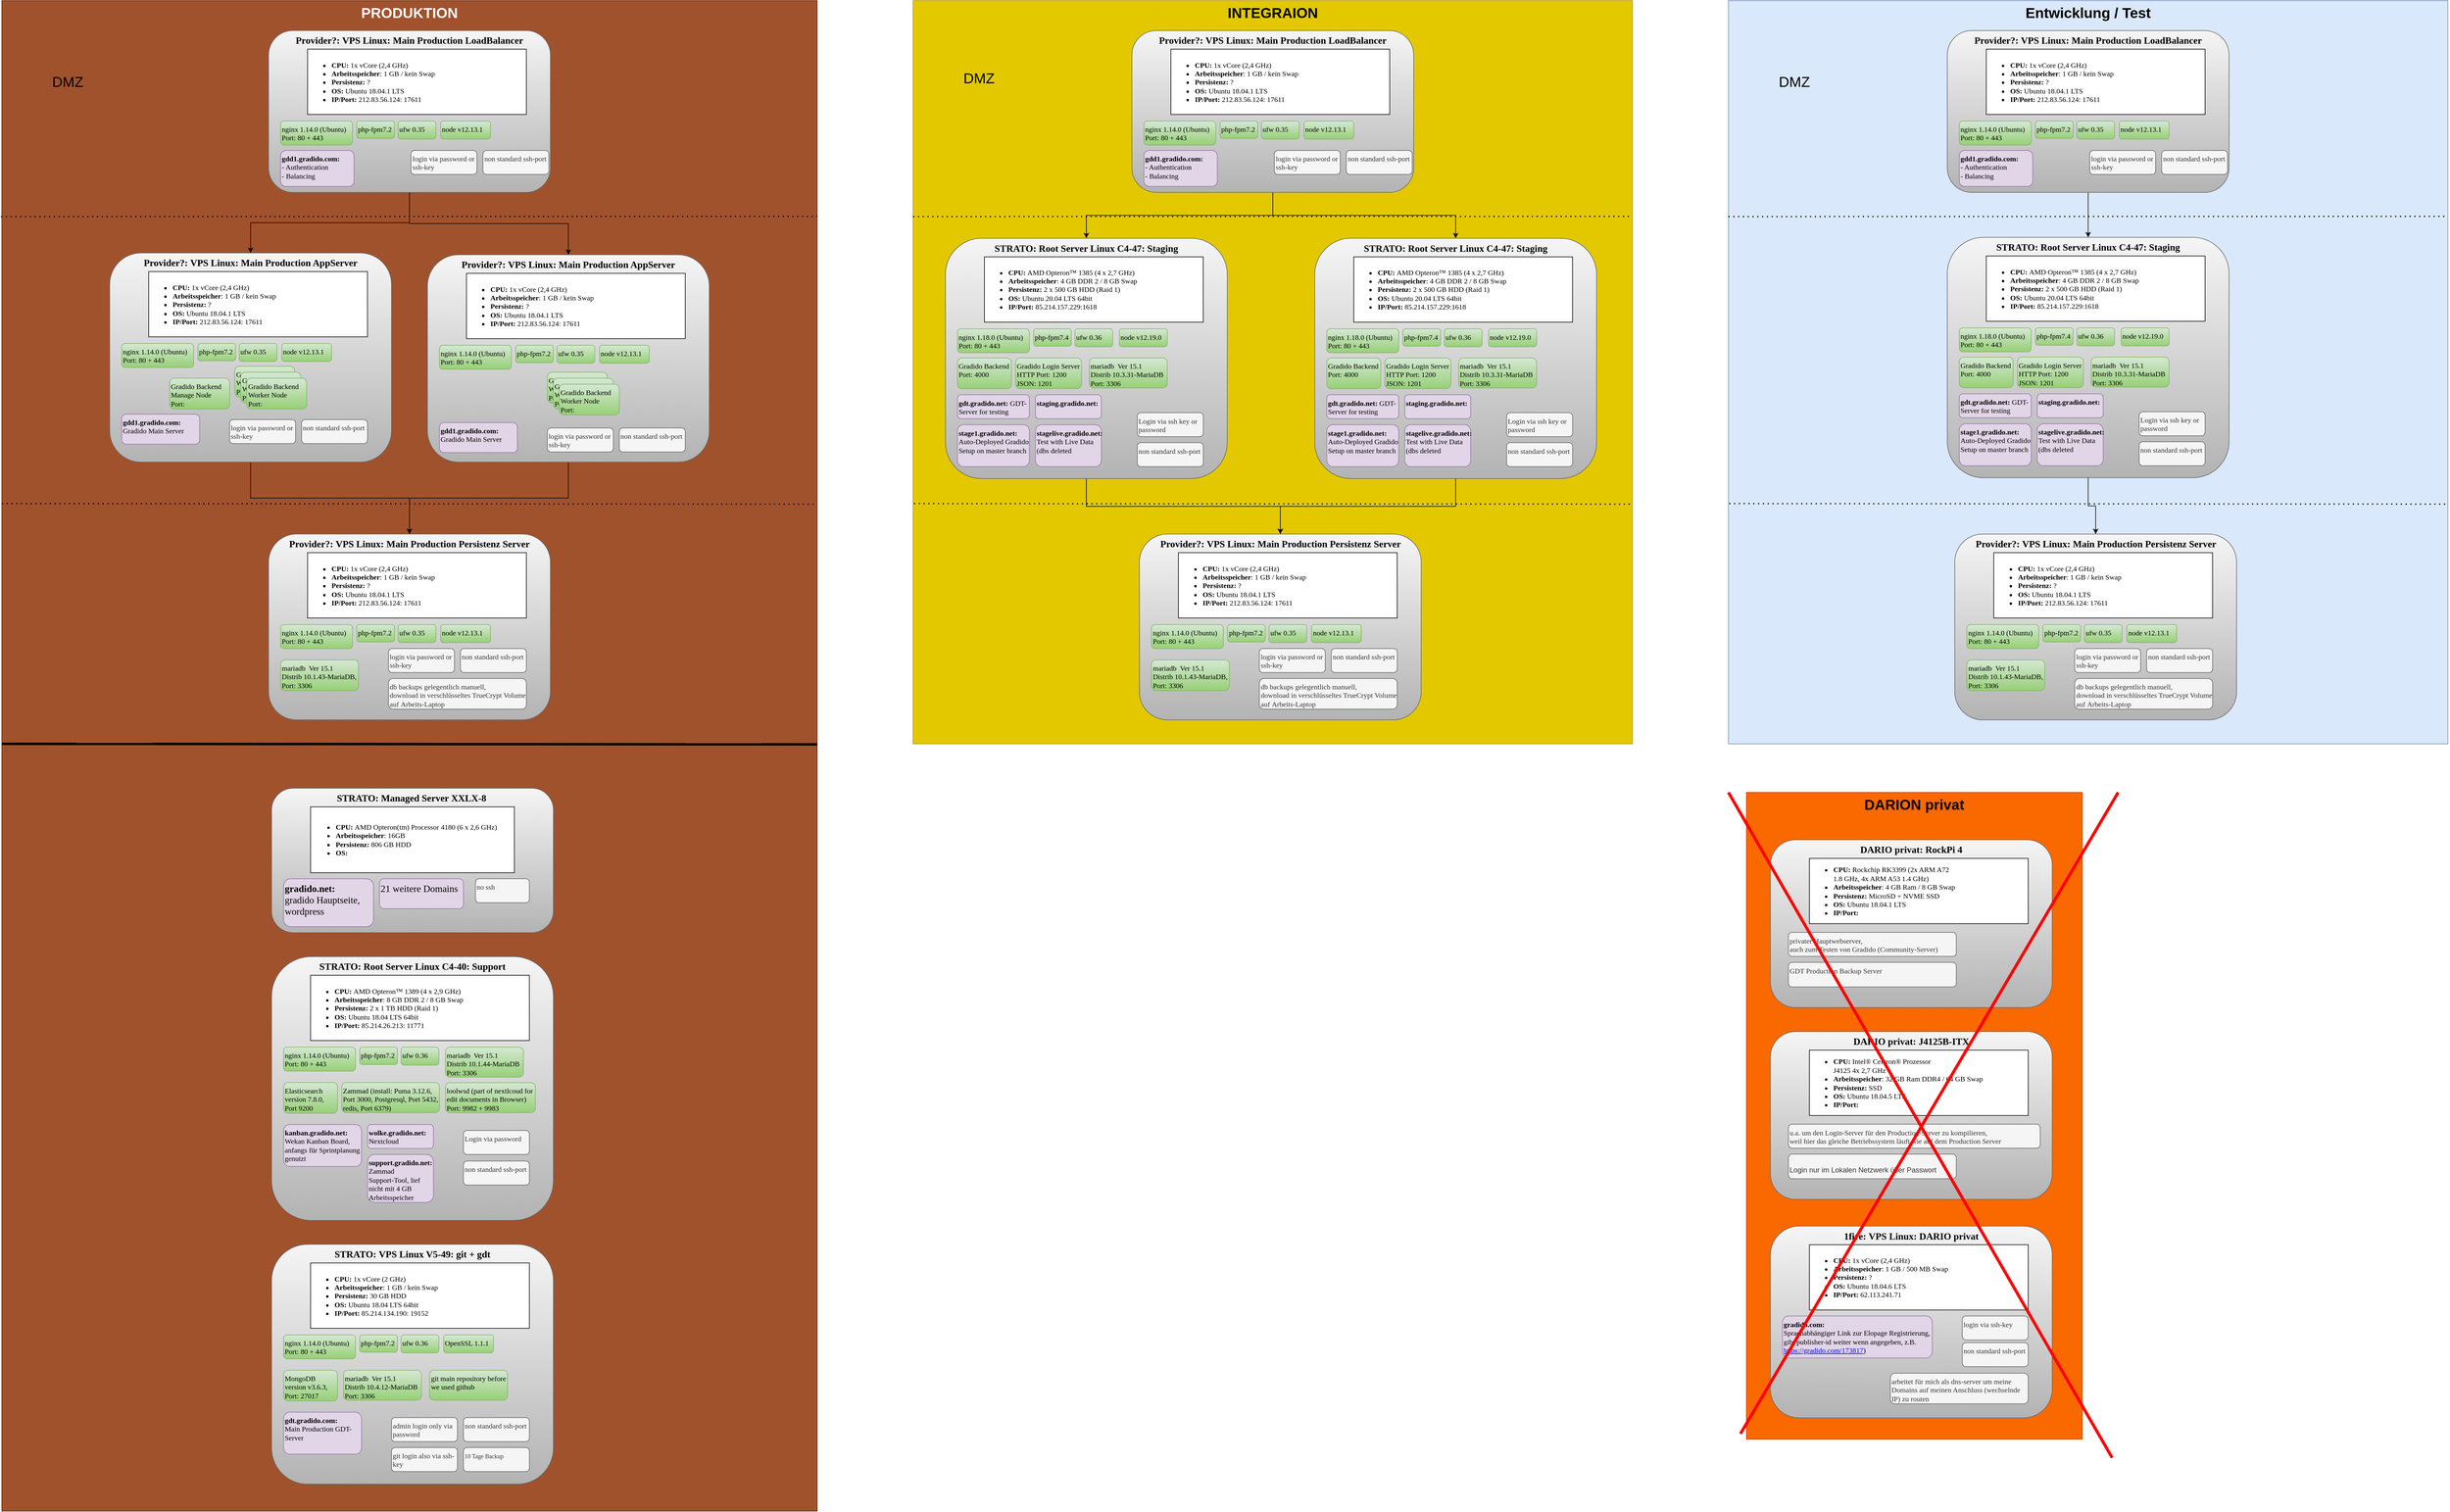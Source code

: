 <mxfile>
    <diagram id="sY0-nLNpXMrYDOU7Baq7" name="Seite-1">
        <mxGraphModel dx="1445" dy="941" grid="1" gridSize="10" guides="1" tooltips="1" connect="1" arrows="1" fold="1" page="1" pageScale="1" pageWidth="1654" pageHeight="1169" math="0" shadow="0">
            <root>
                <mxCell id="0"/>
                <mxCell id="1" parent="0"/>
                <mxCell id="104" value="&lt;font style=&quot;font-size: 24px;&quot;&gt;&lt;b style=&quot;font-size: 24px;&quot;&gt;DARION privat&lt;/b&gt;&lt;/font&gt;" style="rounded=0;whiteSpace=wrap;html=1;align=center;verticalAlign=top;fillColor=#fa6800;strokeColor=#C73500;fontColor=#000000;fontSize=24;" parent="1" vertex="1">
                    <mxGeometry x="2990" y="1361" width="560" height="1079" as="geometry"/>
                </mxCell>
                <mxCell id="103" value="&lt;font style=&quot;font-size: 24px;&quot;&gt;&lt;b style=&quot;font-size: 24px;&quot;&gt;INTEGRAION&lt;/b&gt;&lt;/font&gt;" style="rounded=0;whiteSpace=wrap;html=1;align=center;verticalAlign=top;fillColor=#e3c800;strokeColor=#B09500;fontColor=#000000;fontSize=24;" parent="1" vertex="1">
                    <mxGeometry x="1600" y="40" width="1200" height="1240" as="geometry"/>
                </mxCell>
                <mxCell id="101" value="&lt;font style=&quot;font-size: 24px;&quot;&gt;&lt;b style=&quot;font-size: 24px;&quot;&gt;PRODUKTION&lt;/b&gt;&lt;/font&gt;" style="rounded=0;whiteSpace=wrap;html=1;fillColor=#a0522d;strokeColor=#6D1F00;fontColor=#ffffff;align=center;verticalAlign=top;fontSize=24;" parent="1" vertex="1">
                    <mxGeometry x="80" y="40" width="1360" height="2520" as="geometry"/>
                </mxCell>
                <mxCell id="2" value="&lt;span lang=&quot;EN-US&quot; style=&quot;font-family: &amp;#34;liberation serif&amp;#34; , serif&quot;&gt;&lt;b style=&quot;font-size: 12pt&quot;&gt;STRATO: Managed Server XXLX-8&lt;/b&gt;&lt;b style=&quot;text-align: left&quot;&gt;&amp;nbsp;&lt;/b&gt;&lt;b style=&quot;font-size: 12pt&quot;&gt;&lt;br&gt;&lt;/b&gt;&lt;/span&gt;" style="rounded=1;whiteSpace=wrap;html=1;verticalAlign=top;fillColor=#f5f5f5;strokeColor=#666666;gradientColor=#b3b3b3;" parent="1" vertex="1">
                    <mxGeometry x="530" y="1354" width="470" height="241" as="geometry"/>
                </mxCell>
                <mxCell id="3" value="&lt;ul style=&quot;font-family: &amp;quot;liberation serif&amp;quot; , serif&quot;&gt;&lt;li style=&quot;&quot;&gt;&lt;span lang=&quot;EN-US&quot;&gt;&lt;b&gt;CPU:&lt;/b&gt;&amp;nbsp;AMD Opteron(tm) Processor 4180 (6 x 2,6 GHz)&lt;/span&gt;&lt;/li&gt;&lt;li style=&quot;&quot;&gt;&lt;span lang=&quot;EN-US&quot;&gt;&lt;b&gt;Arbeitsspeicher&lt;/b&gt;: 16GB&lt;/span&gt;&lt;/li&gt;&lt;li style=&quot;&quot;&gt;&lt;span lang=&quot;EN-US&quot;&gt;&lt;b&gt;Persistenz:&lt;/b&gt;&amp;nbsp;&lt;/span&gt;806 GB HDD&lt;/li&gt;&lt;li style=&quot;&quot;&gt;&lt;b&gt;OS:&lt;/b&gt;&amp;nbsp;&lt;/li&gt;&lt;/ul&gt;" style="rounded=0;whiteSpace=wrap;html=1;verticalAlign=middle;align=left;" parent="1" vertex="1">
                    <mxGeometry x="595" y="1385" width="340" height="110" as="geometry"/>
                </mxCell>
                <mxCell id="4" value="&lt;span style=&quot;font-size: 12.0pt ; font-family: &amp;#34;liberation serif&amp;#34; , serif&quot;&gt;&lt;b&gt;gradido.net: &lt;/b&gt;&lt;br&gt;gradido Hauptseite,&lt;br&gt;wordpress&lt;/span&gt;" style="rounded=1;whiteSpace=wrap;html=1;verticalAlign=top;fillColor=#e1d5e7;strokeColor=#9673a6;align=left;" parent="1" vertex="1">
                    <mxGeometry x="550" y="1505" width="150" height="80" as="geometry"/>
                </mxCell>
                <mxCell id="5" value="&lt;font face=&quot;liberation serif, serif&quot;&gt;&lt;span style=&quot;font-size: 16px&quot;&gt;21 weitere Domains&lt;/span&gt;&lt;/font&gt;" style="rounded=1;whiteSpace=wrap;html=1;verticalAlign=top;fillColor=#e1d5e7;strokeColor=#9673a6;align=left;" parent="1" vertex="1">
                    <mxGeometry x="710" y="1505" width="140" height="50" as="geometry"/>
                </mxCell>
                <mxCell id="218" style="edgeStyle=orthogonalEdgeStyle;rounded=0;orthogonalLoop=1;jettySize=auto;html=1;entryX=0.5;entryY=0;entryDx=0;entryDy=0;" edge="1" parent="1" source="6" target="208">
                    <mxGeometry relative="1" as="geometry"/>
                </mxCell>
                <mxCell id="6" value="&lt;span lang=&quot;EN-US&quot; style=&quot;font-family: &amp;#34;liberation serif&amp;#34; , serif&quot;&gt;&lt;b style=&quot;font-size: 12pt&quot;&gt;STRATO:&amp;nbsp;&lt;/b&gt;&lt;span lang=&quot;EN-US&quot; style=&quot;font-size: 12.0pt ; font-family: &amp;#34;liberation serif&amp;#34; , serif&quot;&gt;&lt;b&gt;Root Server Linux C4-47: Staging&lt;/b&gt;&lt;/span&gt;&lt;b style=&quot;font-size: 12pt&quot;&gt;&lt;br&gt;&lt;/b&gt;&lt;/span&gt;" style="rounded=1;whiteSpace=wrap;html=1;verticalAlign=top;fillColor=#f5f5f5;strokeColor=#666666;gradientColor=#b3b3b3;" parent="1" vertex="1">
                    <mxGeometry x="1654" y="436.5" width="470" height="401" as="geometry"/>
                </mxCell>
                <mxCell id="7" value="&lt;ul style=&quot;font-family: &amp;#34;liberation serif&amp;#34; , serif&quot;&gt;&lt;li&gt;&lt;span lang=&quot;EN-US&quot;&gt;&lt;b&gt;CPU:&lt;/b&gt;&amp;nbsp;&lt;/span&gt;AMD Opteron™ 1385 (4 x 2,7 GHz)&lt;/li&gt;&lt;li&gt;&lt;span lang=&quot;EN-US&quot;&gt;&lt;b&gt;Arbeitsspeicher&lt;/b&gt;:&amp;nbsp;&lt;/span&gt;4 GB DDR 2 / 8 GB Swap&lt;/li&gt;&lt;li&gt;&lt;span lang=&quot;EN-US&quot;&gt;&lt;b&gt;Persistenz:&lt;/b&gt;&amp;nbsp;&lt;/span&gt;2 x 500 GB HDD (Raid 1)&lt;/li&gt;&lt;li&gt;&lt;b&gt;OS:&lt;/b&gt; Ubuntu 20.04 LTS 64bit&lt;/li&gt;&lt;li&gt;&lt;span lang=&quot;EN-US&quot; style=&quot;font-family: &amp;#34;liberation serif&amp;#34; , serif&quot;&gt;&lt;font style=&quot;font-size: 12px&quot;&gt;&lt;b&gt;IP/Port:&lt;/b&gt; 85.214.157.229:1618&lt;/font&gt;&lt;/span&gt;&lt;br&gt;&lt;/li&gt;&lt;/ul&gt;" style="rounded=0;whiteSpace=wrap;html=1;verticalAlign=middle;labelPosition=center;verticalLabelPosition=middle;align=left;spacing=0;spacingTop=0;" parent="1" vertex="1">
                    <mxGeometry x="1719" y="467.5" width="365" height="109" as="geometry"/>
                </mxCell>
                <mxCell id="8" value="&lt;span lang=&quot;EN-US&quot; style=&quot;font-size: 12px; font-family: &amp;quot;liberation serif&amp;quot;, serif;&quot;&gt;nginx 1.18.0 (Ubuntu)&lt;br style=&quot;font-size: 12px;&quot;&gt;Port: 80 + 443&lt;/span&gt;" style="rounded=1;whiteSpace=wrap;html=1;verticalAlign=top;gradientColor=#97d077;fillColor=#d5e8d4;strokeColor=#82b366;align=left;fontSize=12;" parent="1" vertex="1">
                    <mxGeometry x="1674" y="587.5" width="120" height="40" as="geometry"/>
                </mxCell>
                <mxCell id="9" value="&lt;span lang=&quot;EN-US&quot; style=&quot;font-size: 12px; font-family: &amp;quot;liberation serif&amp;quot;, serif;&quot;&gt;php-fpm7.4&lt;/span&gt;" style="rounded=1;whiteSpace=wrap;html=1;verticalAlign=top;gradientColor=#97d077;fillColor=#d5e8d4;strokeColor=#82b366;align=left;fontSize=12;" parent="1" vertex="1">
                    <mxGeometry x="1801" y="587.5" width="63" height="29" as="geometry"/>
                </mxCell>
                <mxCell id="10" value="&lt;span lang=&quot;EN-US&quot; style=&quot;font-size: 12px; font-family: &amp;quot;liberation serif&amp;quot;, serif;&quot;&gt;mariadb&amp;nbsp; Ver 15.1 &lt;br style=&quot;font-size: 12px;&quot;&gt;Distrib 10.3.31-MariaDB&lt;br style=&quot;font-size: 12px;&quot;&gt;Port: 3306&lt;/span&gt;" style="rounded=1;whiteSpace=wrap;html=1;verticalAlign=top;gradientColor=#97d077;fillColor=#d5e8d4;strokeColor=#82b366;align=left;fontSize=12;" parent="1" vertex="1">
                    <mxGeometry x="1894" y="636.25" width="130" height="50" as="geometry"/>
                </mxCell>
                <mxCell id="11" value="&lt;span lang=&quot;EN-US&quot; style=&quot;font-size: 12px; font-family: &amp;quot;liberation serif&amp;quot;, serif;&quot;&gt;ufw 0.36&lt;/span&gt;" style="rounded=1;whiteSpace=wrap;html=1;verticalAlign=top;gradientColor=#97d077;fillColor=#d5e8d4;strokeColor=#82b366;align=left;fontSize=12;" parent="1" vertex="1">
                    <mxGeometry x="1870" y="587.5" width="63" height="30" as="geometry"/>
                </mxCell>
                <mxCell id="12" value="&lt;span lang=&quot;EN-US&quot; style=&quot;font-size: 12px; font-family: &amp;quot;liberation serif&amp;quot;, serif;&quot;&gt;node v12.19.0&lt;/span&gt;" style="rounded=1;whiteSpace=wrap;html=1;verticalAlign=top;gradientColor=#97d077;fillColor=#d5e8d4;strokeColor=#82b366;align=left;fontSize=12;" parent="1" vertex="1">
                    <mxGeometry x="1944" y="587.5" width="80" height="30" as="geometry"/>
                </mxCell>
                <mxCell id="13" value="&lt;span lang=&quot;EN-US&quot; style=&quot;font-size: 12px; font-family: &amp;quot;liberation serif&amp;quot;, serif;&quot;&gt;Gradido Backend &lt;br style=&quot;font-size: 12px;&quot;&gt;Port: 4000&lt;/span&gt;" style="rounded=1;whiteSpace=wrap;html=1;verticalAlign=top;gradientColor=#97d077;fillColor=#d5e8d4;strokeColor=#82b366;align=left;fontSize=12;" parent="1" vertex="1">
                    <mxGeometry x="1674" y="636.25" width="90" height="51.25" as="geometry"/>
                </mxCell>
                <mxCell id="14" value="&lt;span lang=&quot;EN-US&quot; style=&quot;font-size: 12px; font-family: &amp;quot;liberation serif&amp;quot;, serif;&quot;&gt;Gradido Login Server &lt;br style=&quot;font-size: 12px;&quot;&gt;HTTP Port: 1200&lt;br style=&quot;font-size: 12px;&quot;&gt;JSON: 1201&lt;/span&gt;" style="rounded=1;whiteSpace=wrap;html=1;verticalAlign=top;gradientColor=#97d077;fillColor=#d5e8d4;strokeColor=#82b366;align=left;fontSize=12;" parent="1" vertex="1">
                    <mxGeometry x="1771" y="636.25" width="110" height="51" as="geometry"/>
                </mxCell>
                <mxCell id="15" value="&lt;span lang=&quot;EN-US&quot; style=&quot;font-size: 12px ; font-family: &amp;#34;liberation serif&amp;#34; , serif&quot;&gt;&lt;b&gt;gdt.gradido.net:&lt;/b&gt; GDT-Server for testing&lt;/span&gt;" style="rounded=1;whiteSpace=wrap;html=1;verticalAlign=top;fillColor=#e1d5e7;strokeColor=#9673a6;align=left;fontSize=12;" parent="1" vertex="1">
                    <mxGeometry x="1674" y="697.5" width="120" height="40" as="geometry"/>
                </mxCell>
                <mxCell id="16" value="&lt;span lang=&quot;EN-US&quot; style=&quot;font-family: &amp;#34;liberation serif&amp;#34; , serif&quot;&gt;&lt;font style=&quot;font-size: 12px&quot;&gt;&lt;b&gt;stage1.gradido.net:&lt;/b&gt; Auto-Deployed Gradido Setup on master branch&lt;/font&gt;&lt;/span&gt;" style="rounded=1;whiteSpace=wrap;html=1;verticalAlign=top;fillColor=#e1d5e7;strokeColor=#9673a6;align=left;fontSize=12;" parent="1" vertex="1">
                    <mxGeometry x="1674" y="747.5" width="120" height="70" as="geometry"/>
                </mxCell>
                <mxCell id="17" value="&lt;span lang=&quot;EN-US&quot; style=&quot;font-family: &amp;#34;liberation serif&amp;#34; , serif&quot;&gt;&lt;font style=&quot;font-size: 12px&quot;&gt;&lt;b&gt;stagelive.gradido.net:&lt;/b&gt; Test with Live Data (dbs deleted&lt;/font&gt;&lt;/span&gt;" style="rounded=1;whiteSpace=wrap;html=1;verticalAlign=top;fillColor=#e1d5e7;strokeColor=#9673a6;align=left;fontSize=12;" parent="1" vertex="1">
                    <mxGeometry x="1804" y="747.5" width="110" height="70" as="geometry"/>
                </mxCell>
                <mxCell id="18" value="&lt;span lang=&quot;EN-US&quot; style=&quot;font-family: &amp;#34;liberation serif&amp;#34; , serif&quot;&gt;&lt;font style=&quot;font-size: 12px&quot;&gt;&lt;b&gt;staging.gradido.net:&lt;/b&gt;&lt;/font&gt;&lt;/span&gt;" style="rounded=1;whiteSpace=wrap;html=1;verticalAlign=top;fillColor=#e1d5e7;strokeColor=#9673a6;align=left;fontSize=12;" parent="1" vertex="1">
                    <mxGeometry x="1804" y="697.5" width="110" height="40" as="geometry"/>
                </mxCell>
                <mxCell id="19" value="&lt;span lang=&quot;EN-US&quot; style=&quot;font-family: &amp;#34;liberation serif&amp;#34; , serif&quot;&gt;&lt;font style=&quot;font-size: 12px&quot;&gt;Login via ssh key or password&lt;/font&gt;&lt;/span&gt;" style="rounded=1;whiteSpace=wrap;html=1;verticalAlign=top;fillColor=#f5f5f5;strokeColor=#666666;align=left;fontSize=12;fontColor=#333333;" parent="1" vertex="1">
                    <mxGeometry x="1974" y="727.5" width="110" height="40" as="geometry"/>
                </mxCell>
                <mxCell id="20" value="&lt;span lang=&quot;EN-US&quot; style=&quot;font-family: &amp;#34;liberation serif&amp;#34; , serif&quot;&gt;&lt;font style=&quot;font-size: 12px&quot;&gt;non standard ssh-port&lt;/font&gt;&lt;/span&gt;" style="rounded=1;whiteSpace=wrap;html=1;verticalAlign=top;fillColor=#f5f5f5;strokeColor=#666666;align=left;fontSize=12;fontColor=#333333;" parent="1" vertex="1">
                    <mxGeometry x="1974" y="777.5" width="110" height="40" as="geometry"/>
                </mxCell>
                <mxCell id="21" value="&lt;span lang=&quot;EN-US&quot; style=&quot;font-family: &amp;#34;liberation serif&amp;#34; , serif&quot;&gt;&lt;b style=&quot;font-size: 12pt&quot;&gt;STRATO:&amp;nbsp;&lt;/b&gt;&lt;span lang=&quot;EN-US&quot; style=&quot;font-size: 12.0pt ; font-family: &amp;#34;liberation serif&amp;#34; , serif&quot;&gt;&lt;b&gt;Root Server Linux C4-40: Support&lt;/b&gt;&lt;/span&gt;&lt;b style=&quot;font-size: 12pt&quot;&gt;&lt;br&gt;&lt;/b&gt;&lt;/span&gt;" style="rounded=1;whiteSpace=wrap;html=1;verticalAlign=top;fillColor=#f5f5f5;strokeColor=#666666;gradientColor=#b3b3b3;" parent="1" vertex="1">
                    <mxGeometry x="530" y="1635" width="470" height="440" as="geometry"/>
                </mxCell>
                <mxCell id="22" value="&lt;ul style=&quot;font-family: &amp;#34;liberation serif&amp;#34; , serif&quot;&gt;&lt;li&gt;&lt;span lang=&quot;EN-US&quot;&gt;&lt;b&gt;CPU:&lt;/b&gt;&amp;nbsp;&lt;/span&gt;AMD Opteron™ 1389 (4 x 2,9 GHz)&lt;/li&gt;&lt;li&gt;&lt;span lang=&quot;EN-US&quot;&gt;&lt;b&gt;Arbeitsspeicher&lt;/b&gt;: 8&lt;/span&gt;&amp;nbsp;GB DDR 2 / 8 GB Swap&lt;/li&gt;&lt;li&gt;&lt;span lang=&quot;EN-US&quot;&gt;&lt;b&gt;Persistenz:&lt;/b&gt;&amp;nbsp;&lt;/span&gt;2 x 1 TB HDD (Raid 1)&lt;/li&gt;&lt;li&gt;&lt;b&gt;OS:&lt;/b&gt; Ubuntu 18.04 LTS 64bit&lt;/li&gt;&lt;li&gt;&lt;span lang=&quot;EN-US&quot; style=&quot;font-family: &amp;#34;liberation serif&amp;#34; , serif&quot;&gt;&lt;font style=&quot;font-size: 12px&quot;&gt;&lt;b&gt;IP/Port:&lt;/b&gt;&amp;nbsp;&lt;/font&gt;&lt;/span&gt;85.214.26.213: 11771&lt;br&gt;&lt;/li&gt;&lt;/ul&gt;" style="rounded=0;whiteSpace=wrap;html=1;verticalAlign=middle;labelPosition=center;verticalLabelPosition=middle;align=left;spacing=0;spacingTop=0;" parent="1" vertex="1">
                    <mxGeometry x="595" y="1666" width="365" height="109" as="geometry"/>
                </mxCell>
                <mxCell id="23" value="&lt;span lang=&quot;EN-US&quot; style=&quot;font-size: 12px ; font-family: &amp;#34;liberation serif&amp;#34; , serif&quot;&gt;nginx 1.14.0 (Ubuntu)&lt;br style=&quot;font-size: 12px&quot;&gt;Port: 80 + 443&lt;/span&gt;" style="rounded=1;whiteSpace=wrap;html=1;verticalAlign=top;gradientColor=#97d077;fillColor=#d5e8d4;strokeColor=#82b366;align=left;fontSize=12;" parent="1" vertex="1">
                    <mxGeometry x="550" y="1786" width="120" height="40" as="geometry"/>
                </mxCell>
                <mxCell id="24" value="&lt;span lang=&quot;EN-US&quot; style=&quot;font-size: 12px ; font-family: &amp;#34;liberation serif&amp;#34; , serif&quot;&gt;php-fpm7.2&lt;/span&gt;" style="rounded=1;whiteSpace=wrap;html=1;verticalAlign=top;gradientColor=#97d077;fillColor=#d5e8d4;strokeColor=#82b366;align=left;fontSize=12;" parent="1" vertex="1">
                    <mxGeometry x="677" y="1786" width="63" height="29" as="geometry"/>
                </mxCell>
                <mxCell id="25" value="&lt;span lang=&quot;EN-US&quot; style=&quot;font-size: 12px ; font-family: &amp;#34;liberation serif&amp;#34; , serif&quot;&gt;mariadb&amp;nbsp; Ver 15.1 &lt;br style=&quot;font-size: 12px&quot;&gt;Distrib 10.1.44-MariaDB&lt;br style=&quot;font-size: 12px&quot;&gt;Port: 3306&lt;/span&gt;" style="rounded=1;whiteSpace=wrap;html=1;verticalAlign=top;gradientColor=#97d077;fillColor=#d5e8d4;strokeColor=#82b366;align=left;fontSize=12;" parent="1" vertex="1">
                    <mxGeometry x="820" y="1786" width="130" height="50" as="geometry"/>
                </mxCell>
                <mxCell id="26" value="&lt;span lang=&quot;EN-US&quot; style=&quot;font-size: 12px; font-family: &amp;quot;liberation serif&amp;quot;, serif;&quot;&gt;ufw 0.36&lt;/span&gt;" style="rounded=1;whiteSpace=wrap;html=1;verticalAlign=top;gradientColor=#97d077;fillColor=#d5e8d4;strokeColor=#82b366;align=left;fontSize=12;" parent="1" vertex="1">
                    <mxGeometry x="746" y="1786" width="63" height="30" as="geometry"/>
                </mxCell>
                <mxCell id="28" value="&lt;span lang=&quot;EN-US&quot; style=&quot;font-family: &amp;#34;liberation serif&amp;#34; , serif&quot;&gt;&lt;font style=&quot;font-size: 12px&quot;&gt;Elasticsearch version 7.8.0, Port 9200&lt;/font&gt;&lt;/span&gt;" style="rounded=1;whiteSpace=wrap;html=1;verticalAlign=top;gradientColor=#97d077;fillColor=#d5e8d4;strokeColor=#82b366;align=left;fontSize=12;" parent="1" vertex="1">
                    <mxGeometry x="550" y="1845" width="90" height="51.25" as="geometry"/>
                </mxCell>
                <mxCell id="29" value="&lt;span lang=&quot;EN-US&quot; style=&quot;font-family: &amp;#34;liberation serif&amp;#34; , serif&quot;&gt;&lt;font style=&quot;font-size: 12px&quot;&gt;Zammad (install: Puma 3.12.6, Port 3000, Postgresql, Port 5432, redis, Port 6379)&lt;/font&gt;&lt;/span&gt;" style="rounded=1;whiteSpace=wrap;html=1;verticalAlign=top;gradientColor=#97d077;fillColor=#d5e8d4;strokeColor=#82b366;align=left;fontSize=12;" parent="1" vertex="1">
                    <mxGeometry x="647" y="1845" width="163" height="50.25" as="geometry"/>
                </mxCell>
                <mxCell id="30" value="&lt;span style=&quot;font-family: &amp;#34;liberation serif&amp;#34; , serif&quot;&gt;&lt;font style=&quot;font-size: 12px&quot;&gt;&lt;b&gt;kanban.gradido.net:&lt;/b&gt; Wekan Kanban Board, anfangs für Sprintplanung genutzt&lt;/font&gt;&lt;/span&gt;" style="rounded=1;whiteSpace=wrap;html=1;verticalAlign=top;fillColor=#e1d5e7;strokeColor=#9673a6;align=left;fontSize=12;" parent="1" vertex="1">
                    <mxGeometry x="550" y="1915" width="130" height="70" as="geometry"/>
                </mxCell>
                <mxCell id="31" value="&lt;span style=&quot;font-family: &amp;#34;liberation serif&amp;#34; , serif&quot;&gt;&lt;font style=&quot;font-size: 12px&quot;&gt;&lt;b&gt;support.gradido.net: &lt;/b&gt;Zammad&lt;br&gt;Support-Tool, lief nicht mit 4 GB Arbeitsspeicher&lt;/font&gt;&lt;/span&gt;" style="rounded=1;whiteSpace=wrap;html=1;verticalAlign=top;fillColor=#e1d5e7;strokeColor=#9673a6;align=left;fontSize=12;" parent="1" vertex="1">
                    <mxGeometry x="690" y="1965" width="110" height="80" as="geometry"/>
                </mxCell>
                <mxCell id="33" value="&lt;span style=&quot;font-family: &amp;#34;liberation serif&amp;#34; , serif&quot;&gt;&lt;font style=&quot;font-size: 12px&quot;&gt;&lt;b&gt;wolke.gradido.net:&lt;/b&gt;&lt;br&gt;Nextcloud&lt;/font&gt;&lt;/span&gt;" style="rounded=1;whiteSpace=wrap;html=1;verticalAlign=top;fillColor=#e1d5e7;strokeColor=#9673a6;align=left;fontSize=12;" parent="1" vertex="1">
                    <mxGeometry x="690" y="1915" width="110" height="40" as="geometry"/>
                </mxCell>
                <mxCell id="34" value="&lt;span lang=&quot;EN-US&quot; style=&quot;font-family: &amp;#34;liberation serif&amp;#34; , serif&quot;&gt;&lt;font style=&quot;font-size: 12px&quot;&gt;Login via password&lt;/font&gt;&lt;/span&gt;" style="rounded=1;whiteSpace=wrap;html=1;verticalAlign=top;align=left;fontSize=12;fillColor=#f5f5f5;strokeColor=#666666;fontColor=#333333;" parent="1" vertex="1">
                    <mxGeometry x="850" y="1925" width="110" height="40" as="geometry"/>
                </mxCell>
                <mxCell id="35" value="&lt;span lang=&quot;EN-US&quot; style=&quot;font-family: &amp;#34;liberation serif&amp;#34; , serif&quot;&gt;&lt;font style=&quot;font-size: 12px&quot;&gt;non standard ssh-port&lt;/font&gt;&lt;/span&gt;" style="rounded=1;whiteSpace=wrap;html=1;verticalAlign=top;align=left;fontSize=12;fillColor=#f5f5f5;strokeColor=#666666;fontColor=#333333;" parent="1" vertex="1">
                    <mxGeometry x="850" y="1976" width="110" height="40" as="geometry"/>
                </mxCell>
                <mxCell id="36" value="&lt;span lang=&quot;EN-US&quot; style=&quot;font-family: &amp;#34;liberation serif&amp;#34; , serif&quot;&gt;&lt;font style=&quot;font-size: 12px&quot;&gt;no ssh&lt;/font&gt;&lt;/span&gt;" style="rounded=1;whiteSpace=wrap;html=1;verticalAlign=top;fillColor=#f5f5f5;strokeColor=#666666;align=left;fontSize=12;fontColor=#333333;" parent="1" vertex="1">
                    <mxGeometry x="870" y="1505" width="90" height="40" as="geometry"/>
                </mxCell>
                <mxCell id="37" value="&lt;span lang=&quot;EN-US&quot; style=&quot;font-family: &amp;#34;liberation serif&amp;#34; , serif&quot;&gt;&lt;font style=&quot;font-size: 12px&quot;&gt;loolwsd (part of nextlcoud for edit documents in Browser) Port: 9982 + 9983&lt;/font&gt;&lt;/span&gt;" style="rounded=1;whiteSpace=wrap;html=1;verticalAlign=top;gradientColor=#97d077;fillColor=#d5e8d4;strokeColor=#82b366;align=left;fontSize=12;" parent="1" vertex="1">
                    <mxGeometry x="820" y="1845.25" width="150" height="50" as="geometry"/>
                </mxCell>
                <mxCell id="38" value="&lt;span lang=&quot;EN-US&quot; style=&quot;font-family: &amp;#34;liberation serif&amp;#34; , serif&quot;&gt;&lt;b style=&quot;font-size: 12pt&quot;&gt;STRATO:&amp;nbsp;&lt;/b&gt;&lt;span style=&quot;font-size: 12.0pt ; font-family: &amp;#34;liberation serif&amp;#34; , serif&quot;&gt;&lt;b&gt;VPS Linux V5-49: git + gdt&lt;/b&gt;&lt;/span&gt;&lt;b style=&quot;font-size: 12pt&quot;&gt;&lt;br&gt;&lt;/b&gt;&lt;/span&gt;" style="rounded=1;whiteSpace=wrap;html=1;verticalAlign=top;fillColor=#f5f5f5;strokeColor=#666666;gradientColor=#b3b3b3;" parent="1" vertex="1">
                    <mxGeometry x="530" y="2115" width="470" height="400" as="geometry"/>
                </mxCell>
                <mxCell id="39" value="&lt;ul style=&quot;font-family: &amp;#34;liberation serif&amp;#34; , serif&quot;&gt;&lt;li&gt;&lt;span lang=&quot;EN-US&quot;&gt;&lt;b&gt;CPU:&lt;/b&gt;&amp;nbsp;1x&lt;/span&gt;&amp;nbsp;vCore (2 GHz)&lt;/li&gt;&lt;li&gt;&lt;span lang=&quot;EN-US&quot;&gt;&lt;b&gt;Arbeitsspeicher&lt;/b&gt;: 1&lt;/span&gt;&amp;nbsp;GB / kein Swap&lt;/li&gt;&lt;li&gt;&lt;span lang=&quot;EN-US&quot;&gt;&lt;b&gt;Persistenz:&lt;/b&gt;&amp;nbsp;30&lt;/span&gt;&amp;nbsp;GB HDD&lt;/li&gt;&lt;li&gt;&lt;b&gt;OS:&lt;/b&gt; Ubuntu 18.04 LTS 64bit&lt;/li&gt;&lt;li&gt;&lt;span lang=&quot;EN-US&quot; style=&quot;font-family: &amp;#34;liberation serif&amp;#34; , serif&quot;&gt;&lt;font style=&quot;font-size: 12px&quot;&gt;&lt;b&gt;IP/Port:&lt;/b&gt;&amp;nbsp;&lt;/font&gt;&lt;/span&gt;85.214.134.190: 19152&lt;br&gt;&lt;/li&gt;&lt;/ul&gt;" style="rounded=0;whiteSpace=wrap;html=1;verticalAlign=middle;labelPosition=center;verticalLabelPosition=middle;align=left;spacing=0;spacingTop=0;" parent="1" vertex="1">
                    <mxGeometry x="595" y="2146" width="365" height="109" as="geometry"/>
                </mxCell>
                <mxCell id="40" value="&lt;span lang=&quot;EN-US&quot; style=&quot;font-size: 12px ; font-family: &amp;#34;liberation serif&amp;#34; , serif&quot;&gt;nginx 1.14.0 (Ubuntu)&lt;br style=&quot;font-size: 12px&quot;&gt;Port: 80 + 443&lt;/span&gt;" style="rounded=1;whiteSpace=wrap;html=1;verticalAlign=top;gradientColor=#97d077;fillColor=#d5e8d4;strokeColor=#82b366;align=left;fontSize=12;" parent="1" vertex="1">
                    <mxGeometry x="550" y="2266" width="120" height="40" as="geometry"/>
                </mxCell>
                <mxCell id="41" value="&lt;span lang=&quot;EN-US&quot; style=&quot;font-size: 12px ; font-family: &amp;#34;liberation serif&amp;#34; , serif&quot;&gt;php-fpm7.2&lt;/span&gt;" style="rounded=1;whiteSpace=wrap;html=1;verticalAlign=top;gradientColor=#97d077;fillColor=#d5e8d4;strokeColor=#82b366;align=left;fontSize=12;" parent="1" vertex="1">
                    <mxGeometry x="677" y="2266" width="63" height="29" as="geometry"/>
                </mxCell>
                <mxCell id="42" value="&lt;span lang=&quot;EN-US&quot; style=&quot;font-size: 12px ; font-family: &amp;#34;liberation serif&amp;#34; , serif&quot;&gt;mariadb&amp;nbsp; Ver 15.1 &lt;br style=&quot;font-size: 12px&quot;&gt;Distrib 10.4.12-MariaDB&lt;br style=&quot;font-size: 12px&quot;&gt;Port: 3306&lt;/span&gt;" style="rounded=1;whiteSpace=wrap;html=1;verticalAlign=top;gradientColor=#97d077;fillColor=#d5e8d4;strokeColor=#82b366;align=left;fontSize=12;" parent="1" vertex="1">
                    <mxGeometry x="650" y="2325" width="130" height="50" as="geometry"/>
                </mxCell>
                <mxCell id="43" value="&lt;span lang=&quot;EN-US&quot; style=&quot;font-size: 12px; font-family: &amp;quot;liberation serif&amp;quot;, serif;&quot;&gt;ufw 0.36&lt;/span&gt;" style="rounded=1;whiteSpace=wrap;html=1;verticalAlign=top;gradientColor=#97d077;fillColor=#d5e8d4;strokeColor=#82b366;align=left;fontSize=12;" parent="1" vertex="1">
                    <mxGeometry x="746" y="2266" width="63" height="30" as="geometry"/>
                </mxCell>
                <mxCell id="44" value="&lt;span lang=&quot;EN-US&quot; style=&quot;font-family: &amp;#34;liberation serif&amp;#34; , serif&quot;&gt;&lt;font style=&quot;font-size: 12px&quot;&gt;MongoDB version v3.6.3, Port: 27017&lt;/font&gt;&lt;/span&gt;" style="rounded=1;whiteSpace=wrap;html=1;verticalAlign=top;gradientColor=#97d077;fillColor=#d5e8d4;strokeColor=#82b366;align=left;fontSize=12;" parent="1" vertex="1">
                    <mxGeometry x="550" y="2325" width="90" height="51.25" as="geometry"/>
                </mxCell>
                <mxCell id="45" value="&lt;span lang=&quot;EN-US&quot; style=&quot;font-family: &amp;#34;liberation serif&amp;#34; , serif&quot;&gt;&lt;font style=&quot;font-size: 12px&quot;&gt;OpenSSL 1.1.1&lt;/font&gt;&lt;/span&gt;" style="rounded=1;whiteSpace=wrap;html=1;verticalAlign=top;gradientColor=#97d077;fillColor=#d5e8d4;strokeColor=#82b366;align=left;fontSize=12;" parent="1" vertex="1">
                    <mxGeometry x="817" y="2266" width="83" height="30" as="geometry"/>
                </mxCell>
                <mxCell id="46" value="&lt;span lang=&quot;EN-US&quot; style=&quot;font-family: &amp;#34;liberation serif&amp;#34; , serif&quot;&gt;&lt;font style=&quot;font-size: 12px&quot;&gt;&lt;b&gt;gdt.gradido.com: &lt;/b&gt;&lt;br&gt;Main Production GDT-Server&lt;/font&gt;&lt;/span&gt;" style="rounded=1;whiteSpace=wrap;html=1;verticalAlign=top;fillColor=#e1d5e7;strokeColor=#9673a6;align=left;fontSize=12;" parent="1" vertex="1">
                    <mxGeometry x="550" y="2395" width="130" height="70" as="geometry"/>
                </mxCell>
                <mxCell id="49" value="&lt;span lang=&quot;EN-US&quot; style=&quot;font-family: &amp;#34;liberation serif&amp;#34; , serif&quot;&gt;&lt;font style=&quot;font-size: 12px&quot;&gt;admin login only via password&lt;/font&gt;&lt;/span&gt;" style="rounded=1;whiteSpace=wrap;html=1;verticalAlign=top;align=left;fontSize=12;fillColor=#f5f5f5;strokeColor=#666666;fontColor=#333333;" parent="1" vertex="1">
                    <mxGeometry x="730" y="2404" width="110" height="40" as="geometry"/>
                </mxCell>
                <mxCell id="50" value="&lt;span lang=&quot;EN-US&quot; style=&quot;font-family: &amp;#34;liberation serif&amp;#34; , serif&quot;&gt;&lt;font style=&quot;font-size: 12px&quot;&gt;non standard ssh-port&lt;/font&gt;&lt;/span&gt;" style="rounded=1;whiteSpace=wrap;html=1;verticalAlign=top;align=left;fontSize=12;fillColor=#f5f5f5;strokeColor=#666666;fontColor=#333333;" parent="1" vertex="1">
                    <mxGeometry x="850" y="2404" width="110" height="40" as="geometry"/>
                </mxCell>
                <mxCell id="52" value="&lt;span lang=&quot;EN-US&quot; style=&quot;font-family: &amp;#34;liberation serif&amp;#34; , serif&quot;&gt;&lt;font style=&quot;font-size: 12px&quot;&gt;git main repository before we used github&lt;/font&gt;&lt;/span&gt;" style="rounded=1;whiteSpace=wrap;html=1;verticalAlign=top;gradientColor=#97d077;fillColor=#d5e8d4;strokeColor=#82b366;align=left;fontSize=12;" parent="1" vertex="1">
                    <mxGeometry x="793.5" y="2325" width="130" height="50" as="geometry"/>
                </mxCell>
                <mxCell id="53" value="&lt;span lang=&quot;EN-US&quot; style=&quot;font-family: &amp;#34;liberation serif&amp;#34; , serif&quot;&gt;&lt;font style=&quot;font-size: 12px&quot;&gt;git login also via ssh-key&lt;/font&gt;&lt;/span&gt;" style="rounded=1;whiteSpace=wrap;html=1;verticalAlign=top;align=left;fontSize=12;fillColor=#f5f5f5;strokeColor=#666666;fontColor=#333333;" parent="1" vertex="1">
                    <mxGeometry x="730" y="2454" width="110" height="40" as="geometry"/>
                </mxCell>
                <mxCell id="54" value="&lt;span lang=&quot;EN-US&quot; style=&quot;font-family: &amp;#34;liberation serif&amp;#34; , serif&quot;&gt;&lt;font style=&quot;font-size: 10px&quot;&gt;10 Tage Backup&lt;/font&gt;&lt;/span&gt;" style="rounded=1;whiteSpace=wrap;html=1;verticalAlign=top;align=left;fontSize=12;fillColor=#f5f5f5;strokeColor=#666666;fontColor=#333333;" parent="1" vertex="1">
                    <mxGeometry x="850" y="2454" width="110" height="40" as="geometry"/>
                </mxCell>
                <mxCell id="71" value="&lt;span lang=&quot;EN-US&quot; style=&quot;font-family: &amp;#34;liberation serif&amp;#34; , serif&quot;&gt;&lt;b&gt;&lt;span style=&quot;font-size: 12pt&quot;&gt;DARIO privat:&amp;nbsp;&lt;/span&gt;&lt;span lang=&quot;EN-US&quot; style=&quot;font-size: 12.0pt ; font-family: &amp;#34;liberation serif&amp;#34; , serif&quot;&gt;RockPi 4&lt;/span&gt;&lt;/b&gt;&lt;b style=&quot;font-size: 12pt&quot;&gt;&lt;br&gt;&lt;/b&gt;&lt;/span&gt;" style="rounded=1;whiteSpace=wrap;html=1;verticalAlign=top;fillColor=#f5f5f5;strokeColor=#666666;gradientColor=#b3b3b3;" parent="1" vertex="1">
                    <mxGeometry x="3030" y="1440" width="470" height="280" as="geometry"/>
                </mxCell>
                <mxCell id="72" value="&lt;ul style=&quot;font-family: &amp;#34;liberation serif&amp;#34; , serif&quot;&gt;&lt;li&gt;&lt;span lang=&quot;EN-US&quot;&gt;&lt;b&gt;CPU:&lt;/b&gt;&amp;nbsp;&lt;/span&gt;Rockchip RK3399 (2x ARM A72&lt;br/&gt;1.8 GHz, 4x ARM A53 1.4 GHz)&lt;/li&gt;&lt;li&gt;&lt;span lang=&quot;EN-US&quot;&gt;&lt;b&gt;Arbeitsspeicher&lt;/b&gt;:&amp;nbsp;&lt;/span&gt;4 GB Ram / 8 GB Swap&lt;/li&gt;&lt;li&gt;&lt;span lang=&quot;EN-US&quot;&gt;&lt;b&gt;Persistenz:&lt;/b&gt;&amp;nbsp;&lt;/span&gt;MicroSD + NVME SSD&lt;/li&gt;&lt;li&gt;&lt;b&gt;OS:&lt;/b&gt; Ubuntu 18.04.1 LTS&lt;/li&gt;&lt;li&gt;&lt;span lang=&quot;EN-US&quot; style=&quot;font-family: &amp;#34;liberation serif&amp;#34; , serif&quot;&gt;&lt;font style=&quot;font-size: 12px&quot;&gt;&lt;b&gt;IP/Port:&lt;/b&gt;&amp;nbsp;&lt;/font&gt;&lt;/span&gt;&lt;br&gt;&lt;/li&gt;&lt;/ul&gt;" style="rounded=0;whiteSpace=wrap;html=1;verticalAlign=middle;labelPosition=center;verticalLabelPosition=middle;align=left;spacing=0;spacingTop=0;" parent="1" vertex="1">
                    <mxGeometry x="3095" y="1471" width="365" height="109" as="geometry"/>
                </mxCell>
                <mxCell id="79" value="&lt;span style=&quot;font-family: &amp;#34;liberation serif&amp;#34; , serif&quot;&gt;&lt;font style=&quot;font-size: 12px&quot;&gt;privater Hauptwebserver, &lt;br&gt;auch zum Testen von Gradido (Community-Server)&lt;/font&gt;&lt;/span&gt;" style="rounded=1;whiteSpace=wrap;html=1;verticalAlign=top;align=left;fontSize=12;fillColor=#f5f5f5;strokeColor=#666666;fontColor=#333333;" parent="1" vertex="1">
                    <mxGeometry x="3060" y="1594.5" width="280" height="40" as="geometry"/>
                </mxCell>
                <mxCell id="81" value="&lt;span lang=&quot;EN-US&quot; style=&quot;font-family: &amp;#34;liberation serif&amp;#34; , serif&quot;&gt;&lt;font style=&quot;font-size: 12px&quot;&gt;GDT Production Backup Server&lt;/font&gt;&lt;/span&gt;" style="rounded=1;whiteSpace=wrap;html=1;verticalAlign=top;align=left;fontSize=12;fillColor=#f5f5f5;strokeColor=#666666;fontColor=#333333;" parent="1" vertex="1">
                    <mxGeometry x="3060" y="1644.5" width="280" height="41" as="geometry"/>
                </mxCell>
                <mxCell id="84" value="&lt;span lang=&quot;EN-US&quot; style=&quot;font-family: &amp;#34;liberation serif&amp;#34; , serif&quot;&gt;&lt;b&gt;&lt;span style=&quot;font-size: 12pt&quot;&gt;DARIO privat:&amp;nbsp;&lt;/span&gt;&lt;/b&gt;&lt;span lang=&quot;EN-US&quot; style=&quot;font-size: 12.0pt ; font-family: &amp;#34;liberation serif&amp;#34; , serif&quot;&gt;&lt;b&gt;J4125B-ITX&lt;/b&gt;&lt;/span&gt;&lt;b style=&quot;font-size: 12pt&quot;&gt;&lt;br&gt;&lt;/b&gt;&lt;/span&gt;" style="rounded=1;whiteSpace=wrap;html=1;verticalAlign=top;fillColor=#f5f5f5;strokeColor=#666666;gradientColor=#b3b3b3;" parent="1" vertex="1">
                    <mxGeometry x="3030" y="1760" width="470" height="280" as="geometry"/>
                </mxCell>
                <mxCell id="85" value="&lt;ul style=&quot;font-family: &amp;#34;liberation serif&amp;#34; , serif&quot;&gt;&lt;li&gt;&lt;span lang=&quot;EN-US&quot;&gt;&lt;b&gt;CPU:&lt;/b&gt;&amp;nbsp;&lt;/span&gt;Intel® Celeron® Prozessor&lt;br/&gt;J4125 4x 2,7 GHz&lt;/li&gt;&lt;li&gt;&lt;span lang=&quot;EN-US&quot;&gt;&lt;b&gt;Arbeitsspeicher&lt;/b&gt;:&amp;nbsp;&lt;/span&gt;32 GB Ram DDR4 / 64 GB Swap&lt;/li&gt;&lt;li&gt;&lt;span lang=&quot;EN-US&quot;&gt;&lt;b&gt;Persistenz:&lt;/b&gt;&amp;nbsp;&lt;/span&gt;SSD&lt;/li&gt;&lt;li&gt;&lt;b&gt;OS:&lt;/b&gt; Ubuntu 18.04.5 LTS&lt;/li&gt;&lt;li&gt;&lt;span lang=&quot;EN-US&quot; style=&quot;font-family: &amp;#34;liberation serif&amp;#34; , serif&quot;&gt;&lt;font style=&quot;font-size: 12px&quot;&gt;&lt;b&gt;IP/Port:&lt;/b&gt;&amp;nbsp;&lt;/font&gt;&lt;/span&gt;&lt;br&gt;&lt;/li&gt;&lt;/ul&gt;" style="rounded=0;whiteSpace=wrap;html=1;verticalAlign=middle;labelPosition=center;verticalLabelPosition=middle;align=left;spacing=0;spacingTop=0;" parent="1" vertex="1">
                    <mxGeometry x="3095" y="1791" width="365" height="109" as="geometry"/>
                </mxCell>
                <mxCell id="86" value="&lt;span style=&quot;font-family: &amp;#34;liberation serif&amp;#34; , serif&quot;&gt;u.a. um den Login-Server für den Production-Server zu kompilieren,&amp;nbsp;&lt;br&gt;weil hier das gleiche Betriebssystem läuft wie auf dem Production Server&lt;/span&gt;" style="rounded=1;whiteSpace=wrap;html=1;verticalAlign=top;align=left;fontSize=12;fillColor=#f5f5f5;strokeColor=#666666;fontColor=#333333;" parent="1" vertex="1">
                    <mxGeometry x="3060" y="1914.5" width="420" height="40" as="geometry"/>
                </mxCell>
                <mxCell id="87" value="&lt;p class=&quot;Textbody&quot;&gt;Login nur im Lokalen Netzwerk über Passwort&lt;/p&gt;" style="rounded=1;whiteSpace=wrap;html=1;verticalAlign=top;align=left;fontSize=12;fillColor=#f5f5f5;strokeColor=#666666;fontColor=#333333;" parent="1" vertex="1">
                    <mxGeometry x="3060" y="1964.5" width="280" height="41" as="geometry"/>
                </mxCell>
                <mxCell id="88" value="&lt;span lang=&quot;EN-US&quot; style=&quot;font-family: &amp;#34;liberation serif&amp;#34; , serif&quot;&gt;&lt;b&gt;&lt;span style=&quot;font-size: 12pt&quot;&gt;1fire:&amp;nbsp;&lt;/span&gt;&lt;span lang=&quot;EN-US&quot; style=&quot;font-size: 12.0pt ; font-family: &amp;#34;liberation serif&amp;#34; , serif&quot;&gt;VPS Linux: DARIO privat&lt;/span&gt;&lt;/b&gt;&lt;b style=&quot;font-size: 12pt&quot;&gt;&lt;br&gt;&lt;/b&gt;&lt;/span&gt;" style="rounded=1;whiteSpace=wrap;html=1;verticalAlign=top;fillColor=#f5f5f5;strokeColor=#666666;gradientColor=#b3b3b3;" parent="1" vertex="1">
                    <mxGeometry x="3030" y="2084.5" width="470" height="320" as="geometry"/>
                </mxCell>
                <mxCell id="89" value="&lt;ul style=&quot;font-family: &amp;#34;liberation serif&amp;#34; , serif&quot;&gt;&lt;li&gt;&lt;span lang=&quot;EN-US&quot;&gt;&lt;b&gt;CPU:&lt;/b&gt;&amp;nbsp;1x&lt;/span&gt;&amp;nbsp;vCore (2,4 GHz)&lt;/li&gt;&lt;li&gt;&lt;span lang=&quot;EN-US&quot;&gt;&lt;b&gt;Arbeitsspeicher&lt;/b&gt;: 1&lt;/span&gt;&amp;nbsp;GB / 500 MB Swap&lt;/li&gt;&lt;li&gt;&lt;span lang=&quot;EN-US&quot;&gt;&lt;b&gt;Persistenz:&lt;/b&gt;&amp;nbsp;?&lt;/span&gt;&lt;/li&gt;&lt;li&gt;&lt;b&gt;OS:&lt;/b&gt; Ubuntu 18.04.6 LTS&lt;/li&gt;&lt;li&gt;&lt;span lang=&quot;EN-US&quot; style=&quot;font-family: &amp;#34;liberation serif&amp;#34; , serif&quot;&gt;&lt;font style=&quot;font-size: 12px&quot;&gt;&lt;b&gt;IP/Port:&lt;/b&gt;&amp;nbsp;&lt;/font&gt;&lt;/span&gt;62.113.241.71&lt;br&gt;&lt;/li&gt;&lt;/ul&gt;" style="rounded=0;whiteSpace=wrap;html=1;verticalAlign=middle;labelPosition=center;verticalLabelPosition=middle;align=left;spacing=0;spacingTop=0;" parent="1" vertex="1">
                    <mxGeometry x="3095" y="2115.5" width="365" height="109" as="geometry"/>
                </mxCell>
                <mxCell id="95" value="&lt;span style=&quot;font-family: &amp;#34;liberation serif&amp;#34; , serif&quot;&gt;&lt;b&gt;gradido.com:&lt;/b&gt;&lt;br&gt;Sprachabhängiger Link zur Elopage Registrierung, gibt publisher-id weiter wenn angegeben, z.B. &lt;a href=&quot;https://gradido.com/173817&quot;&gt;&lt;span&gt;https://gradido.com/173817&lt;/span&gt;&lt;/a&gt;)&lt;/span&gt;" style="rounded=1;whiteSpace=wrap;html=1;verticalAlign=top;fillColor=#e1d5e7;strokeColor=#9673a6;align=left;fontSize=12;" parent="1" vertex="1">
                    <mxGeometry x="3050" y="2234.5" width="250" height="70" as="geometry"/>
                </mxCell>
                <mxCell id="96" value="&lt;span lang=&quot;EN-US&quot; style=&quot;font-family: &amp;#34;liberation serif&amp;#34; , serif&quot;&gt;&lt;font style=&quot;font-size: 12px&quot;&gt;login via ssh-key&lt;/font&gt;&lt;/span&gt;" style="rounded=1;whiteSpace=wrap;html=1;verticalAlign=top;align=left;fontSize=12;fillColor=#f5f5f5;strokeColor=#666666;fontColor=#333333;" parent="1" vertex="1">
                    <mxGeometry x="3350" y="2234.5" width="110" height="40" as="geometry"/>
                </mxCell>
                <mxCell id="97" value="&lt;span lang=&quot;EN-US&quot; style=&quot;font-family: &amp;#34;liberation serif&amp;#34; , serif&quot;&gt;&lt;font style=&quot;font-size: 12px&quot;&gt;non standard ssh-port&lt;/font&gt;&lt;/span&gt;" style="rounded=1;whiteSpace=wrap;html=1;verticalAlign=top;align=left;fontSize=12;fillColor=#f5f5f5;strokeColor=#666666;fontColor=#333333;" parent="1" vertex="1">
                    <mxGeometry x="3350" y="2279" width="110" height="40" as="geometry"/>
                </mxCell>
                <mxCell id="98" value="&lt;span style=&quot;font-family: &amp;#34;liberation serif&amp;#34; , serif&quot;&gt;&lt;font style=&quot;font-size: 12px&quot;&gt;arbeitet für mich als dns-server um meine Domains auf meinen Anschluss (wechselnde IP) zu routen&lt;/font&gt;&lt;/span&gt;" style="rounded=1;whiteSpace=wrap;html=1;verticalAlign=top;align=left;fontSize=12;fillColor=#f5f5f5;strokeColor=#666666;fontColor=#333333;" parent="1" vertex="1">
                    <mxGeometry x="3230" y="2330" width="230" height="51" as="geometry"/>
                </mxCell>
                <mxCell id="161" style="edgeStyle=orthogonalEdgeStyle;rounded=0;orthogonalLoop=1;jettySize=auto;html=1;" edge="1" parent="1" source="105" target="131">
                    <mxGeometry relative="1" as="geometry"/>
                </mxCell>
                <mxCell id="105" value="&lt;span lang=&quot;EN-US&quot; style=&quot;font-family: &amp;#34;liberation serif&amp;#34; , serif&quot;&gt;&lt;b&gt;&lt;span style=&quot;font-size: 12pt&quot;&gt;Provider?:&amp;nbsp;&lt;/span&gt;&lt;span lang=&quot;EN-US&quot; style=&quot;font-size: 12.0pt ; font-family: &amp;#34;liberation serif&amp;#34; , serif&quot;&gt;VPS Linux: Main Production AppServer&lt;/span&gt;&lt;/b&gt;&lt;b style=&quot;font-size: 12pt&quot;&gt;&lt;br&gt;&lt;/b&gt;&lt;/span&gt;" style="rounded=1;whiteSpace=wrap;html=1;verticalAlign=top;fillColor=#f5f5f5;strokeColor=#666666;gradientColor=#b3b3b3;" vertex="1" parent="1">
                    <mxGeometry x="260" y="461" width="470" height="349" as="geometry"/>
                </mxCell>
                <mxCell id="106" value="&lt;ul style=&quot;font-family: &amp;#34;liberation serif&amp;#34; , serif&quot;&gt;&lt;li&gt;&lt;span lang=&quot;EN-US&quot;&gt;&lt;b&gt;CPU:&lt;/b&gt;&amp;nbsp;1x&lt;/span&gt;&amp;nbsp;vCore (2,4 GHz)&lt;/li&gt;&lt;li&gt;&lt;span lang=&quot;EN-US&quot;&gt;&lt;b&gt;Arbeitsspeicher&lt;/b&gt;: 1&lt;/span&gt;&amp;nbsp;GB / kein Swap&lt;/li&gt;&lt;li&gt;&lt;span lang=&quot;EN-US&quot;&gt;&lt;b&gt;Persistenz:&lt;/b&gt;&amp;nbsp;?&lt;/span&gt;&lt;/li&gt;&lt;li&gt;&lt;b&gt;OS:&lt;/b&gt; Ubuntu 18.04.1 LTS&lt;/li&gt;&lt;li&gt;&lt;span lang=&quot;EN-US&quot; style=&quot;font-family: &amp;#34;liberation serif&amp;#34; , serif&quot;&gt;&lt;font style=&quot;font-size: 12px&quot;&gt;&lt;b&gt;IP/Port:&lt;/b&gt;&amp;nbsp;&lt;/font&gt;&lt;/span&gt;212.83.56.124: 17611&lt;br&gt;&lt;/li&gt;&lt;/ul&gt;" style="rounded=0;whiteSpace=wrap;html=1;verticalAlign=middle;labelPosition=center;verticalLabelPosition=middle;align=left;spacing=0;spacingTop=0;" vertex="1" parent="1">
                    <mxGeometry x="325" y="492" width="365" height="109" as="geometry"/>
                </mxCell>
                <mxCell id="107" value="&lt;span lang=&quot;EN-US&quot; style=&quot;font-size: 12px ; font-family: &amp;#34;liberation serif&amp;#34; , serif&quot;&gt;nginx 1.14.0 (Ubuntu)&lt;br style=&quot;font-size: 12px&quot;&gt;Port: 80 + 443&lt;/span&gt;" style="rounded=1;whiteSpace=wrap;html=1;verticalAlign=top;gradientColor=#97d077;fillColor=#d5e8d4;strokeColor=#82b366;align=left;fontSize=12;" vertex="1" parent="1">
                    <mxGeometry x="280" y="612" width="120" height="40" as="geometry"/>
                </mxCell>
                <mxCell id="108" value="&lt;span lang=&quot;EN-US&quot; style=&quot;font-size: 12px ; font-family: &amp;#34;liberation serif&amp;#34; , serif&quot;&gt;php-fpm7.2&lt;/span&gt;" style="rounded=1;whiteSpace=wrap;html=1;verticalAlign=top;gradientColor=#97d077;fillColor=#d5e8d4;strokeColor=#82b366;align=left;fontSize=12;" vertex="1" parent="1">
                    <mxGeometry x="407" y="612" width="63" height="29" as="geometry"/>
                </mxCell>
                <mxCell id="109" value="&lt;span lang=&quot;EN-US&quot; style=&quot;font-size: 12px ; font-family: &amp;#34;liberation serif&amp;#34; , serif&quot;&gt;ufw 0.35&lt;/span&gt;" style="rounded=1;whiteSpace=wrap;html=1;verticalAlign=top;gradientColor=#97d077;fillColor=#d5e8d4;strokeColor=#82b366;align=left;fontSize=12;" vertex="1" parent="1">
                    <mxGeometry x="476" y="612" width="63" height="30" as="geometry"/>
                </mxCell>
                <mxCell id="111" value="&lt;span lang=&quot;EN-US&quot; style=&quot;font-family: &amp;#34;liberation serif&amp;#34; , serif&quot;&gt;&lt;font style=&quot;font-size: 12px&quot;&gt;node v12.13.1&lt;/font&gt;&lt;/span&gt;" style="rounded=1;whiteSpace=wrap;html=1;verticalAlign=top;gradientColor=#97d077;fillColor=#d5e8d4;strokeColor=#82b366;align=left;fontSize=12;" vertex="1" parent="1">
                    <mxGeometry x="547" y="612" width="83" height="30" as="geometry"/>
                </mxCell>
                <mxCell id="112" value="&lt;span lang=&quot;EN-US&quot; style=&quot;font-family: &amp;#34;liberation serif&amp;#34; , serif&quot;&gt;&lt;font style=&quot;font-size: 12px&quot;&gt;&lt;b&gt;gdd1.gradido.com: &lt;/b&gt;Gradido Main Server&lt;/font&gt;&lt;/span&gt;" style="rounded=1;whiteSpace=wrap;html=1;verticalAlign=top;fillColor=#e1d5e7;strokeColor=#9673a6;align=left;fontSize=12;" vertex="1" parent="1">
                    <mxGeometry x="280" y="730" width="130" height="50" as="geometry"/>
                </mxCell>
                <mxCell id="113" value="&lt;span lang=&quot;EN-US&quot; style=&quot;font-family: &amp;#34;liberation serif&amp;#34; , serif&quot;&gt;&lt;font style=&quot;font-size: 12px&quot;&gt;login via password or ssh-key&lt;/font&gt;&lt;/span&gt;" style="rounded=1;whiteSpace=wrap;html=1;verticalAlign=top;align=left;fontSize=12;fillColor=#f5f5f5;strokeColor=#666666;fontColor=#333333;" vertex="1" parent="1">
                    <mxGeometry x="460" y="739" width="110" height="40" as="geometry"/>
                </mxCell>
                <mxCell id="114" value="&lt;span lang=&quot;EN-US&quot; style=&quot;font-family: &amp;#34;liberation serif&amp;#34; , serif&quot;&gt;&lt;font style=&quot;font-size: 12px&quot;&gt;non standard ssh-port&lt;/font&gt;&lt;/span&gt;" style="rounded=1;whiteSpace=wrap;html=1;verticalAlign=top;align=left;fontSize=12;fillColor=#f5f5f5;strokeColor=#666666;fontColor=#333333;" vertex="1" parent="1">
                    <mxGeometry x="580" y="739" width="110" height="40" as="geometry"/>
                </mxCell>
                <mxCell id="162" style="edgeStyle=orthogonalEdgeStyle;rounded=0;orthogonalLoop=1;jettySize=auto;html=1;" edge="1" parent="1" source="118" target="131">
                    <mxGeometry relative="1" as="geometry"/>
                </mxCell>
                <mxCell id="118" value="&lt;span lang=&quot;EN-US&quot; style=&quot;font-family: &amp;#34;liberation serif&amp;#34; , serif&quot;&gt;&lt;b&gt;&lt;span style=&quot;font-size: 12pt&quot;&gt;Provider?:&amp;nbsp;&lt;/span&gt;&lt;span lang=&quot;EN-US&quot; style=&quot;font-size: 12.0pt ; font-family: &amp;#34;liberation serif&amp;#34; , serif&quot;&gt;VPS Linux: Main Production AppServer&lt;/span&gt;&lt;/b&gt;&lt;b style=&quot;font-size: 12pt&quot;&gt;&lt;br&gt;&lt;/b&gt;&lt;/span&gt;" style="rounded=1;whiteSpace=wrap;html=1;verticalAlign=top;fillColor=#f5f5f5;strokeColor=#666666;gradientColor=#b3b3b3;" vertex="1" parent="1">
                    <mxGeometry x="790" y="464" width="470" height="346" as="geometry"/>
                </mxCell>
                <mxCell id="119" value="&lt;ul style=&quot;font-family: &amp;#34;liberation serif&amp;#34; , serif&quot;&gt;&lt;li&gt;&lt;span lang=&quot;EN-US&quot;&gt;&lt;b&gt;CPU:&lt;/b&gt;&amp;nbsp;1x&lt;/span&gt;&amp;nbsp;vCore (2,4 GHz)&lt;/li&gt;&lt;li&gt;&lt;span lang=&quot;EN-US&quot;&gt;&lt;b&gt;Arbeitsspeicher&lt;/b&gt;: 1&lt;/span&gt;&amp;nbsp;GB / kein Swap&lt;/li&gt;&lt;li&gt;&lt;span lang=&quot;EN-US&quot;&gt;&lt;b&gt;Persistenz:&lt;/b&gt;&amp;nbsp;?&lt;/span&gt;&lt;/li&gt;&lt;li&gt;&lt;b&gt;OS:&lt;/b&gt; Ubuntu 18.04.1 LTS&lt;/li&gt;&lt;li&gt;&lt;span lang=&quot;EN-US&quot; style=&quot;font-family: &amp;#34;liberation serif&amp;#34; , serif&quot;&gt;&lt;font style=&quot;font-size: 12px&quot;&gt;&lt;b&gt;IP/Port:&lt;/b&gt;&amp;nbsp;&lt;/font&gt;&lt;/span&gt;212.83.56.124: 17611&lt;br&gt;&lt;/li&gt;&lt;/ul&gt;" style="rounded=0;whiteSpace=wrap;html=1;verticalAlign=middle;labelPosition=center;verticalLabelPosition=middle;align=left;spacing=0;spacingTop=0;" vertex="1" parent="1">
                    <mxGeometry x="855" y="495" width="365" height="109" as="geometry"/>
                </mxCell>
                <mxCell id="120" value="&lt;span lang=&quot;EN-US&quot; style=&quot;font-size: 12px ; font-family: &amp;#34;liberation serif&amp;#34; , serif&quot;&gt;nginx 1.14.0 (Ubuntu)&lt;br style=&quot;font-size: 12px&quot;&gt;Port: 80 + 443&lt;/span&gt;" style="rounded=1;whiteSpace=wrap;html=1;verticalAlign=top;gradientColor=#97d077;fillColor=#d5e8d4;strokeColor=#82b366;align=left;fontSize=12;" vertex="1" parent="1">
                    <mxGeometry x="810" y="615" width="120" height="40" as="geometry"/>
                </mxCell>
                <mxCell id="121" value="&lt;span lang=&quot;EN-US&quot; style=&quot;font-size: 12px ; font-family: &amp;#34;liberation serif&amp;#34; , serif&quot;&gt;php-fpm7.2&lt;/span&gt;" style="rounded=1;whiteSpace=wrap;html=1;verticalAlign=top;gradientColor=#97d077;fillColor=#d5e8d4;strokeColor=#82b366;align=left;fontSize=12;" vertex="1" parent="1">
                    <mxGeometry x="937" y="615" width="63" height="29" as="geometry"/>
                </mxCell>
                <mxCell id="122" value="&lt;span lang=&quot;EN-US&quot; style=&quot;font-size: 12px ; font-family: &amp;#34;liberation serif&amp;#34; , serif&quot;&gt;ufw 0.35&lt;/span&gt;" style="rounded=1;whiteSpace=wrap;html=1;verticalAlign=top;gradientColor=#97d077;fillColor=#d5e8d4;strokeColor=#82b366;align=left;fontSize=12;" vertex="1" parent="1">
                    <mxGeometry x="1006" y="615" width="63" height="30" as="geometry"/>
                </mxCell>
                <mxCell id="124" value="&lt;span lang=&quot;EN-US&quot; style=&quot;font-family: &amp;#34;liberation serif&amp;#34; , serif&quot;&gt;&lt;font style=&quot;font-size: 12px&quot;&gt;node v12.13.1&lt;/font&gt;&lt;/span&gt;" style="rounded=1;whiteSpace=wrap;html=1;verticalAlign=top;gradientColor=#97d077;fillColor=#d5e8d4;strokeColor=#82b366;align=left;fontSize=12;" vertex="1" parent="1">
                    <mxGeometry x="1077" y="615" width="83" height="30" as="geometry"/>
                </mxCell>
                <mxCell id="125" value="&lt;span lang=&quot;EN-US&quot; style=&quot;font-family: &amp;#34;liberation serif&amp;#34; , serif&quot;&gt;&lt;font style=&quot;font-size: 12px&quot;&gt;&lt;b&gt;gdd1.gradido.com: &lt;/b&gt;Gradido Main Server&lt;/font&gt;&lt;/span&gt;" style="rounded=1;whiteSpace=wrap;html=1;verticalAlign=top;fillColor=#e1d5e7;strokeColor=#9673a6;align=left;fontSize=12;" vertex="1" parent="1">
                    <mxGeometry x="810" y="744" width="130" height="50" as="geometry"/>
                </mxCell>
                <mxCell id="126" value="&lt;span lang=&quot;EN-US&quot; style=&quot;font-family: &amp;#34;liberation serif&amp;#34; , serif&quot;&gt;&lt;font style=&quot;font-size: 12px&quot;&gt;login via password or ssh-key&lt;/font&gt;&lt;/span&gt;" style="rounded=1;whiteSpace=wrap;html=1;verticalAlign=top;align=left;fontSize=12;fillColor=#f5f5f5;strokeColor=#666666;fontColor=#333333;" vertex="1" parent="1">
                    <mxGeometry x="990" y="753" width="110" height="40" as="geometry"/>
                </mxCell>
                <mxCell id="127" value="&lt;span lang=&quot;EN-US&quot; style=&quot;font-family: &amp;#34;liberation serif&amp;#34; , serif&quot;&gt;&lt;font style=&quot;font-size: 12px&quot;&gt;non standard ssh-port&lt;/font&gt;&lt;/span&gt;" style="rounded=1;whiteSpace=wrap;html=1;verticalAlign=top;align=left;fontSize=12;fillColor=#f5f5f5;strokeColor=#666666;fontColor=#333333;" vertex="1" parent="1">
                    <mxGeometry x="1110" y="753" width="110" height="40" as="geometry"/>
                </mxCell>
                <mxCell id="131" value="&lt;span lang=&quot;EN-US&quot; style=&quot;font-family: &amp;#34;liberation serif&amp;#34; , serif&quot;&gt;&lt;b&gt;&lt;span style=&quot;font-size: 12pt&quot;&gt;Provider?:&amp;nbsp;&lt;/span&gt;&lt;span lang=&quot;EN-US&quot; style=&quot;font-size: 12.0pt ; font-family: &amp;#34;liberation serif&amp;#34; , serif&quot;&gt;VPS Linux: Main Production Persistenz Server&lt;/span&gt;&lt;/b&gt;&lt;b style=&quot;font-size: 12pt&quot;&gt;&lt;br&gt;&lt;/b&gt;&lt;/span&gt;" style="rounded=1;whiteSpace=wrap;html=1;verticalAlign=top;fillColor=#f5f5f5;strokeColor=#666666;gradientColor=#b3b3b3;" vertex="1" parent="1">
                    <mxGeometry x="525" y="930" width="470" height="310" as="geometry"/>
                </mxCell>
                <mxCell id="132" value="&lt;ul style=&quot;font-family: &amp;#34;liberation serif&amp;#34; , serif&quot;&gt;&lt;li&gt;&lt;span lang=&quot;EN-US&quot;&gt;&lt;b&gt;CPU:&lt;/b&gt;&amp;nbsp;1x&lt;/span&gt;&amp;nbsp;vCore (2,4 GHz)&lt;/li&gt;&lt;li&gt;&lt;span lang=&quot;EN-US&quot;&gt;&lt;b&gt;Arbeitsspeicher&lt;/b&gt;: 1&lt;/span&gt;&amp;nbsp;GB / kein Swap&lt;/li&gt;&lt;li&gt;&lt;span lang=&quot;EN-US&quot;&gt;&lt;b&gt;Persistenz:&lt;/b&gt;&amp;nbsp;?&lt;/span&gt;&lt;/li&gt;&lt;li&gt;&lt;b&gt;OS:&lt;/b&gt; Ubuntu 18.04.1 LTS&lt;/li&gt;&lt;li&gt;&lt;span lang=&quot;EN-US&quot; style=&quot;font-family: &amp;#34;liberation serif&amp;#34; , serif&quot;&gt;&lt;font style=&quot;font-size: 12px&quot;&gt;&lt;b&gt;IP/Port:&lt;/b&gt;&amp;nbsp;&lt;/font&gt;&lt;/span&gt;212.83.56.124: 17611&lt;br&gt;&lt;/li&gt;&lt;/ul&gt;" style="rounded=0;whiteSpace=wrap;html=1;verticalAlign=middle;labelPosition=center;verticalLabelPosition=middle;align=left;spacing=0;spacingTop=0;" vertex="1" parent="1">
                    <mxGeometry x="590" y="961" width="365" height="109" as="geometry"/>
                </mxCell>
                <mxCell id="133" value="&lt;span lang=&quot;EN-US&quot; style=&quot;font-size: 12px ; font-family: &amp;#34;liberation serif&amp;#34; , serif&quot;&gt;nginx 1.14.0 (Ubuntu)&lt;br style=&quot;font-size: 12px&quot;&gt;Port: 80 + 443&lt;/span&gt;" style="rounded=1;whiteSpace=wrap;html=1;verticalAlign=top;gradientColor=#97d077;fillColor=#d5e8d4;strokeColor=#82b366;align=left;fontSize=12;" vertex="1" parent="1">
                    <mxGeometry x="545" y="1081" width="120" height="40" as="geometry"/>
                </mxCell>
                <mxCell id="134" value="&lt;span lang=&quot;EN-US&quot; style=&quot;font-size: 12px ; font-family: &amp;#34;liberation serif&amp;#34; , serif&quot;&gt;php-fpm7.2&lt;/span&gt;" style="rounded=1;whiteSpace=wrap;html=1;verticalAlign=top;gradientColor=#97d077;fillColor=#d5e8d4;strokeColor=#82b366;align=left;fontSize=12;" vertex="1" parent="1">
                    <mxGeometry x="672" y="1081" width="63" height="29" as="geometry"/>
                </mxCell>
                <mxCell id="135" value="&lt;span lang=&quot;EN-US&quot; style=&quot;font-size: 12px ; font-family: &amp;#34;liberation serif&amp;#34; , serif&quot;&gt;ufw 0.35&lt;/span&gt;" style="rounded=1;whiteSpace=wrap;html=1;verticalAlign=top;gradientColor=#97d077;fillColor=#d5e8d4;strokeColor=#82b366;align=left;fontSize=12;" vertex="1" parent="1">
                    <mxGeometry x="741" y="1081" width="63" height="30" as="geometry"/>
                </mxCell>
                <mxCell id="136" value="&lt;span lang=&quot;EN-US&quot; style=&quot;font-family: &amp;#34;liberation serif&amp;#34; , serif&quot;&gt;mariadb&amp;nbsp; Ver 15.1 &lt;br&gt;Distrib 10.1.43-MariaDB, &lt;br&gt;Port: 3306&lt;/span&gt;" style="rounded=1;whiteSpace=wrap;html=1;verticalAlign=top;gradientColor=#97d077;fillColor=#d5e8d4;strokeColor=#82b366;align=left;fontSize=12;" vertex="1" parent="1">
                    <mxGeometry x="545" y="1140" width="130" height="51.25" as="geometry"/>
                </mxCell>
                <mxCell id="137" value="&lt;span lang=&quot;EN-US&quot; style=&quot;font-family: &amp;#34;liberation serif&amp;#34; , serif&quot;&gt;&lt;font style=&quot;font-size: 12px&quot;&gt;node v12.13.1&lt;/font&gt;&lt;/span&gt;" style="rounded=1;whiteSpace=wrap;html=1;verticalAlign=top;gradientColor=#97d077;fillColor=#d5e8d4;strokeColor=#82b366;align=left;fontSize=12;" vertex="1" parent="1">
                    <mxGeometry x="812" y="1081" width="83" height="30" as="geometry"/>
                </mxCell>
                <mxCell id="139" value="&lt;span lang=&quot;EN-US&quot; style=&quot;font-family: &amp;#34;liberation serif&amp;#34; , serif&quot;&gt;&lt;font style=&quot;font-size: 12px&quot;&gt;login via password or ssh-key&lt;/font&gt;&lt;/span&gt;" style="rounded=1;whiteSpace=wrap;html=1;verticalAlign=top;align=left;fontSize=12;fillColor=#f5f5f5;strokeColor=#666666;fontColor=#333333;" vertex="1" parent="1">
                    <mxGeometry x="725" y="1121" width="110" height="40" as="geometry"/>
                </mxCell>
                <mxCell id="140" value="&lt;span lang=&quot;EN-US&quot; style=&quot;font-family: &amp;#34;liberation serif&amp;#34; , serif&quot;&gt;&lt;font style=&quot;font-size: 12px&quot;&gt;non standard ssh-port&lt;/font&gt;&lt;/span&gt;" style="rounded=1;whiteSpace=wrap;html=1;verticalAlign=top;align=left;fontSize=12;fillColor=#f5f5f5;strokeColor=#666666;fontColor=#333333;" vertex="1" parent="1">
                    <mxGeometry x="845" y="1121" width="110" height="40" as="geometry"/>
                </mxCell>
                <mxCell id="141" value="&lt;span style=&quot;font-family: &amp;#34;liberation serif&amp;#34; , serif&quot;&gt;&lt;font style=&quot;font-size: 12px&quot;&gt;db backups&amp;nbsp;gelegentlich manuell, &lt;br&gt;download in verschlüsseltes TrueCrypt Volume auf&amp;nbsp;Arbeits-Laptop&lt;/font&gt;&lt;/span&gt;" style="rounded=1;whiteSpace=wrap;html=1;verticalAlign=top;align=left;fontSize=12;fillColor=#f5f5f5;strokeColor=#666666;fontColor=#333333;" vertex="1" parent="1">
                    <mxGeometry x="725" y="1171" width="230" height="51" as="geometry"/>
                </mxCell>
                <mxCell id="158" style="edgeStyle=orthogonalEdgeStyle;rounded=0;orthogonalLoop=1;jettySize=auto;html=1;" edge="1" parent="1" source="144" target="105">
                    <mxGeometry relative="1" as="geometry"/>
                </mxCell>
                <mxCell id="160" style="edgeStyle=orthogonalEdgeStyle;rounded=0;orthogonalLoop=1;jettySize=auto;html=1;entryX=0.5;entryY=0;entryDx=0;entryDy=0;" edge="1" parent="1" source="144" target="118">
                    <mxGeometry relative="1" as="geometry"/>
                </mxCell>
                <mxCell id="144" value="&lt;span lang=&quot;EN-US&quot; style=&quot;font-family: &amp;#34;liberation serif&amp;#34; , serif&quot;&gt;&lt;b&gt;&lt;span style=&quot;font-size: 12pt&quot;&gt;Provider?:&amp;nbsp;&lt;/span&gt;&lt;span lang=&quot;EN-US&quot; style=&quot;font-size: 12.0pt ; font-family: &amp;#34;liberation serif&amp;#34; , serif&quot;&gt;VPS Linux: Main Production LoadBalancer&lt;/span&gt;&lt;/b&gt;&lt;b style=&quot;font-size: 12pt&quot;&gt;&lt;br&gt;&lt;/b&gt;&lt;/span&gt;" style="rounded=1;whiteSpace=wrap;html=1;verticalAlign=top;fillColor=#f5f5f5;strokeColor=#666666;gradientColor=#b3b3b3;" vertex="1" parent="1">
                    <mxGeometry x="525" y="90" width="470" height="270" as="geometry"/>
                </mxCell>
                <mxCell id="145" value="&lt;ul style=&quot;font-family: &amp;#34;liberation serif&amp;#34; , serif&quot;&gt;&lt;li&gt;&lt;span lang=&quot;EN-US&quot;&gt;&lt;b&gt;CPU:&lt;/b&gt;&amp;nbsp;1x&lt;/span&gt;&amp;nbsp;vCore (2,4 GHz)&lt;/li&gt;&lt;li&gt;&lt;span lang=&quot;EN-US&quot;&gt;&lt;b&gt;Arbeitsspeicher&lt;/b&gt;: 1&lt;/span&gt;&amp;nbsp;GB / kein Swap&lt;/li&gt;&lt;li&gt;&lt;span lang=&quot;EN-US&quot;&gt;&lt;b&gt;Persistenz:&lt;/b&gt;&amp;nbsp;?&lt;/span&gt;&lt;/li&gt;&lt;li&gt;&lt;b&gt;OS:&lt;/b&gt; Ubuntu 18.04.1 LTS&lt;/li&gt;&lt;li&gt;&lt;span lang=&quot;EN-US&quot; style=&quot;font-family: &amp;#34;liberation serif&amp;#34; , serif&quot;&gt;&lt;font style=&quot;font-size: 12px&quot;&gt;&lt;b&gt;IP/Port:&lt;/b&gt;&amp;nbsp;&lt;/font&gt;&lt;/span&gt;212.83.56.124: 17611&lt;br&gt;&lt;/li&gt;&lt;/ul&gt;" style="rounded=0;whiteSpace=wrap;html=1;verticalAlign=middle;labelPosition=center;verticalLabelPosition=middle;align=left;spacing=0;spacingTop=0;" vertex="1" parent="1">
                    <mxGeometry x="590" y="121" width="365" height="109" as="geometry"/>
                </mxCell>
                <mxCell id="146" value="&lt;span lang=&quot;EN-US&quot; style=&quot;font-size: 12px ; font-family: &amp;#34;liberation serif&amp;#34; , serif&quot;&gt;nginx 1.14.0 (Ubuntu)&lt;br style=&quot;font-size: 12px&quot;&gt;Port: 80 + 443&lt;/span&gt;" style="rounded=1;whiteSpace=wrap;html=1;verticalAlign=top;gradientColor=#97d077;fillColor=#d5e8d4;strokeColor=#82b366;align=left;fontSize=12;" vertex="1" parent="1">
                    <mxGeometry x="545" y="241" width="120" height="40" as="geometry"/>
                </mxCell>
                <mxCell id="147" value="&lt;span lang=&quot;EN-US&quot; style=&quot;font-size: 12px ; font-family: &amp;#34;liberation serif&amp;#34; , serif&quot;&gt;php-fpm7.2&lt;/span&gt;" style="rounded=1;whiteSpace=wrap;html=1;verticalAlign=top;gradientColor=#97d077;fillColor=#d5e8d4;strokeColor=#82b366;align=left;fontSize=12;" vertex="1" parent="1">
                    <mxGeometry x="672" y="241" width="63" height="29" as="geometry"/>
                </mxCell>
                <mxCell id="148" value="&lt;span lang=&quot;EN-US&quot; style=&quot;font-size: 12px ; font-family: &amp;#34;liberation serif&amp;#34; , serif&quot;&gt;ufw 0.35&lt;/span&gt;" style="rounded=1;whiteSpace=wrap;html=1;verticalAlign=top;gradientColor=#97d077;fillColor=#d5e8d4;strokeColor=#82b366;align=left;fontSize=12;" vertex="1" parent="1">
                    <mxGeometry x="741" y="241" width="63" height="30" as="geometry"/>
                </mxCell>
                <mxCell id="150" value="&lt;span lang=&quot;EN-US&quot; style=&quot;font-family: &amp;#34;liberation serif&amp;#34; , serif&quot;&gt;&lt;font style=&quot;font-size: 12px&quot;&gt;node v12.13.1&lt;/font&gt;&lt;/span&gt;" style="rounded=1;whiteSpace=wrap;html=1;verticalAlign=top;gradientColor=#97d077;fillColor=#d5e8d4;strokeColor=#82b366;align=left;fontSize=12;" vertex="1" parent="1">
                    <mxGeometry x="812" y="241" width="83" height="30" as="geometry"/>
                </mxCell>
                <mxCell id="151" value="&lt;span lang=&quot;EN-US&quot; style=&quot;font-family: &amp;#34;liberation serif&amp;#34; , serif&quot;&gt;&lt;font style=&quot;font-size: 12px&quot;&gt;&lt;b&gt;gdd1.gradido.com:&lt;br&gt;&lt;/b&gt;&lt;span&gt;- Authentication&amp;nbsp;&lt;br&gt;&lt;/span&gt;&lt;span&gt;- Balancing&lt;/span&gt;&lt;span&gt;&lt;br&gt;&lt;/span&gt;&lt;/font&gt;&lt;/span&gt;" style="rounded=1;whiteSpace=wrap;html=1;verticalAlign=top;fillColor=#e1d5e7;strokeColor=#9673a6;align=left;fontSize=12;" vertex="1" parent="1">
                    <mxGeometry x="545" y="290" width="122.5" height="60" as="geometry"/>
                </mxCell>
                <mxCell id="152" value="&lt;span lang=&quot;EN-US&quot; style=&quot;font-family: &amp;#34;liberation serif&amp;#34; , serif&quot;&gt;&lt;font style=&quot;font-size: 12px&quot;&gt;login via password or ssh-key&lt;/font&gt;&lt;/span&gt;" style="rounded=1;whiteSpace=wrap;html=1;verticalAlign=top;align=left;fontSize=12;fillColor=#f5f5f5;strokeColor=#666666;fontColor=#333333;" vertex="1" parent="1">
                    <mxGeometry x="762.5" y="290" width="110" height="40" as="geometry"/>
                </mxCell>
                <mxCell id="153" value="&lt;span lang=&quot;EN-US&quot; style=&quot;font-family: &amp;#34;liberation serif&amp;#34; , serif&quot;&gt;&lt;font style=&quot;font-size: 12px&quot;&gt;non standard ssh-port&lt;/font&gt;&lt;/span&gt;" style="rounded=1;whiteSpace=wrap;html=1;verticalAlign=top;align=left;fontSize=12;fillColor=#f5f5f5;strokeColor=#666666;fontColor=#333333;" vertex="1" parent="1">
                    <mxGeometry x="882.5" y="290" width="110" height="40" as="geometry"/>
                </mxCell>
                <mxCell id="163" value="&lt;span lang=&quot;EN-US&quot; style=&quot;font-family: &amp;#34;liberation serif&amp;#34; , serif&quot;&gt;&lt;font style=&quot;font-size: 12px&quot;&gt;Gradido Backend &lt;br&gt;Manage Node&lt;br&gt;Port:&amp;nbsp;&lt;/font&gt;&lt;/span&gt;" style="rounded=1;whiteSpace=wrap;html=1;verticalAlign=top;gradientColor=#97d077;fillColor=#d5e8d4;strokeColor=#82b366;align=left;fontSize=12;" vertex="1" parent="1">
                    <mxGeometry x="360" y="670" width="100" height="51.25" as="geometry"/>
                </mxCell>
                <mxCell id="166" value="" style="group" vertex="1" connectable="0" parent="1">
                    <mxGeometry x="468.5" y="650" width="120" height="71.25" as="geometry"/>
                </mxCell>
                <mxCell id="116" value="&lt;span lang=&quot;EN-US&quot; style=&quot;font-family: &amp;#34;liberation serif&amp;#34; , serif&quot;&gt;&lt;font style=&quot;font-size: 12px&quot;&gt;Gradido Backend &lt;br&gt;Worker Node&lt;br&gt;Port:&amp;nbsp;&lt;/font&gt;&lt;/span&gt;" style="rounded=1;whiteSpace=wrap;html=1;verticalAlign=top;gradientColor=#97d077;fillColor=#d5e8d4;strokeColor=#82b366;align=left;fontSize=12;" vertex="1" parent="166">
                    <mxGeometry width="100" height="51.25" as="geometry"/>
                </mxCell>
                <mxCell id="164" value="&lt;span lang=&quot;EN-US&quot; style=&quot;font-family: &amp;#34;liberation serif&amp;#34; , serif&quot;&gt;&lt;font style=&quot;font-size: 12px&quot;&gt;Gradido Backend &lt;br&gt;Worker Node&lt;br&gt;Port:&amp;nbsp;&lt;/font&gt;&lt;/span&gt;" style="rounded=1;whiteSpace=wrap;html=1;verticalAlign=top;gradientColor=#97d077;fillColor=#d5e8d4;strokeColor=#82b366;align=left;fontSize=12;" vertex="1" parent="166">
                    <mxGeometry x="10" y="10" width="100" height="51.25" as="geometry"/>
                </mxCell>
                <mxCell id="165" value="&lt;span lang=&quot;EN-US&quot; style=&quot;font-family: &amp;#34;liberation serif&amp;#34; , serif&quot;&gt;&lt;font style=&quot;font-size: 12px&quot;&gt;Gradido Backend &lt;br&gt;Worker Node&lt;br&gt;Port:&amp;nbsp;&lt;/font&gt;&lt;/span&gt;" style="rounded=1;whiteSpace=wrap;html=1;verticalAlign=top;gradientColor=#97d077;fillColor=#d5e8d4;strokeColor=#82b366;align=left;fontSize=12;" vertex="1" parent="166">
                    <mxGeometry x="20" y="20" width="100" height="51.25" as="geometry"/>
                </mxCell>
                <mxCell id="167" value="" style="group" vertex="1" connectable="0" parent="1">
                    <mxGeometry x="990" y="660" width="120" height="71.25" as="geometry"/>
                </mxCell>
                <mxCell id="168" value="&lt;span lang=&quot;EN-US&quot; style=&quot;font-family: &amp;#34;liberation serif&amp;#34; , serif&quot;&gt;&lt;font style=&quot;font-size: 12px&quot;&gt;Gradido Backend &lt;br&gt;Worker Node&lt;br&gt;Port:&amp;nbsp;&lt;/font&gt;&lt;/span&gt;" style="rounded=1;whiteSpace=wrap;html=1;verticalAlign=top;gradientColor=#97d077;fillColor=#d5e8d4;strokeColor=#82b366;align=left;fontSize=12;" vertex="1" parent="167">
                    <mxGeometry width="100" height="51.25" as="geometry"/>
                </mxCell>
                <mxCell id="169" value="&lt;span lang=&quot;EN-US&quot; style=&quot;font-family: &amp;#34;liberation serif&amp;#34; , serif&quot;&gt;&lt;font style=&quot;font-size: 12px&quot;&gt;Gradido Backend &lt;br&gt;Worker Node&lt;br&gt;Port:&amp;nbsp;&lt;/font&gt;&lt;/span&gt;" style="rounded=1;whiteSpace=wrap;html=1;verticalAlign=top;gradientColor=#97d077;fillColor=#d5e8d4;strokeColor=#82b366;align=left;fontSize=12;" vertex="1" parent="167">
                    <mxGeometry x="10" y="10" width="100" height="51.25" as="geometry"/>
                </mxCell>
                <mxCell id="170" value="&lt;span lang=&quot;EN-US&quot; style=&quot;font-family: &amp;#34;liberation serif&amp;#34; , serif&quot;&gt;&lt;font style=&quot;font-size: 12px&quot;&gt;Gradido Backend &lt;br&gt;Worker Node&lt;br&gt;Port:&amp;nbsp;&lt;/font&gt;&lt;/span&gt;" style="rounded=1;whiteSpace=wrap;html=1;verticalAlign=top;gradientColor=#97d077;fillColor=#d5e8d4;strokeColor=#82b366;align=left;fontSize=12;" vertex="1" parent="167">
                    <mxGeometry x="20" y="20" width="100" height="51.25" as="geometry"/>
                </mxCell>
                <mxCell id="171" value="" style="endArrow=none;dashed=1;html=1;dashPattern=1 3;strokeWidth=2;exitX=0;exitY=0.333;exitDx=0;exitDy=0;exitPerimeter=0;" edge="1" parent="1" source="101">
                    <mxGeometry width="50" height="50" relative="1" as="geometry">
                        <mxPoint x="620" y="700" as="sourcePoint"/>
                        <mxPoint x="1440" y="880" as="targetPoint"/>
                        <Array as="points"/>
                    </mxGeometry>
                </mxCell>
                <mxCell id="172" value="" style="endArrow=none;dashed=1;html=1;dashPattern=1 3;strokeWidth=2;exitX=-0.001;exitY=0.143;exitDx=0;exitDy=0;exitPerimeter=0;" edge="1" parent="1" source="101">
                    <mxGeometry width="50" height="50" relative="1" as="geometry">
                        <mxPoint x="620" y="700" as="sourcePoint"/>
                        <mxPoint x="1440" y="400" as="targetPoint"/>
                    </mxGeometry>
                </mxCell>
                <mxCell id="219" style="edgeStyle=orthogonalEdgeStyle;rounded=0;orthogonalLoop=1;jettySize=auto;html=1;entryX=0.5;entryY=0;entryDx=0;entryDy=0;" edge="1" parent="1" source="173" target="208">
                    <mxGeometry relative="1" as="geometry"/>
                </mxCell>
                <mxCell id="173" value="&lt;span lang=&quot;EN-US&quot; style=&quot;font-family: &amp;#34;liberation serif&amp;#34; , serif&quot;&gt;&lt;b style=&quot;font-size: 12pt&quot;&gt;STRATO:&amp;nbsp;&lt;/b&gt;&lt;span lang=&quot;EN-US&quot; style=&quot;font-size: 12.0pt ; font-family: &amp;#34;liberation serif&amp;#34; , serif&quot;&gt;&lt;b&gt;Root Server Linux C4-47: Staging&lt;/b&gt;&lt;/span&gt;&lt;b style=&quot;font-size: 12pt&quot;&gt;&lt;br&gt;&lt;/b&gt;&lt;/span&gt;" style="rounded=1;whiteSpace=wrap;html=1;verticalAlign=top;fillColor=#f5f5f5;strokeColor=#666666;gradientColor=#b3b3b3;" vertex="1" parent="1">
                    <mxGeometry x="2270" y="436.5" width="470" height="401" as="geometry"/>
                </mxCell>
                <mxCell id="174" value="&lt;ul style=&quot;font-family: &amp;#34;liberation serif&amp;#34; , serif&quot;&gt;&lt;li&gt;&lt;span lang=&quot;EN-US&quot;&gt;&lt;b&gt;CPU:&lt;/b&gt;&amp;nbsp;&lt;/span&gt;AMD Opteron™ 1385 (4 x 2,7 GHz)&lt;/li&gt;&lt;li&gt;&lt;span lang=&quot;EN-US&quot;&gt;&lt;b&gt;Arbeitsspeicher&lt;/b&gt;:&amp;nbsp;&lt;/span&gt;4 GB DDR 2 / 8 GB Swap&lt;/li&gt;&lt;li&gt;&lt;span lang=&quot;EN-US&quot;&gt;&lt;b&gt;Persistenz:&lt;/b&gt;&amp;nbsp;&lt;/span&gt;2 x 500 GB HDD (Raid 1)&lt;/li&gt;&lt;li&gt;&lt;b&gt;OS:&lt;/b&gt; Ubuntu 20.04 LTS 64bit&lt;/li&gt;&lt;li&gt;&lt;span lang=&quot;EN-US&quot; style=&quot;font-family: &amp;#34;liberation serif&amp;#34; , serif&quot;&gt;&lt;font style=&quot;font-size: 12px&quot;&gt;&lt;b&gt;IP/Port:&lt;/b&gt; 85.214.157.229:1618&lt;/font&gt;&lt;/span&gt;&lt;br&gt;&lt;/li&gt;&lt;/ul&gt;" style="rounded=0;whiteSpace=wrap;html=1;verticalAlign=middle;labelPosition=center;verticalLabelPosition=middle;align=left;spacing=0;spacingTop=0;" vertex="1" parent="1">
                    <mxGeometry x="2335" y="467.5" width="365" height="109" as="geometry"/>
                </mxCell>
                <mxCell id="175" value="&lt;span lang=&quot;EN-US&quot; style=&quot;font-size: 12px; font-family: &amp;quot;liberation serif&amp;quot;, serif;&quot;&gt;nginx 1.18.0 (Ubuntu)&lt;br style=&quot;font-size: 12px;&quot;&gt;Port: 80 + 443&lt;/span&gt;" style="rounded=1;whiteSpace=wrap;html=1;verticalAlign=top;gradientColor=#97d077;fillColor=#d5e8d4;strokeColor=#82b366;align=left;fontSize=12;" vertex="1" parent="1">
                    <mxGeometry x="2290" y="587.5" width="120" height="40" as="geometry"/>
                </mxCell>
                <mxCell id="176" value="&lt;span lang=&quot;EN-US&quot; style=&quot;font-size: 12px; font-family: &amp;quot;liberation serif&amp;quot;, serif;&quot;&gt;php-fpm7.4&lt;/span&gt;" style="rounded=1;whiteSpace=wrap;html=1;verticalAlign=top;gradientColor=#97d077;fillColor=#d5e8d4;strokeColor=#82b366;align=left;fontSize=12;" vertex="1" parent="1">
                    <mxGeometry x="2417" y="587.5" width="63" height="29" as="geometry"/>
                </mxCell>
                <mxCell id="177" value="&lt;span lang=&quot;EN-US&quot; style=&quot;font-size: 12px; font-family: &amp;quot;liberation serif&amp;quot;, serif;&quot;&gt;mariadb&amp;nbsp; Ver 15.1 &lt;br style=&quot;font-size: 12px;&quot;&gt;Distrib 10.3.31-MariaDB&lt;br style=&quot;font-size: 12px;&quot;&gt;Port: 3306&lt;/span&gt;" style="rounded=1;whiteSpace=wrap;html=1;verticalAlign=top;gradientColor=#97d077;fillColor=#d5e8d4;strokeColor=#82b366;align=left;fontSize=12;" vertex="1" parent="1">
                    <mxGeometry x="2510" y="636.25" width="130" height="50" as="geometry"/>
                </mxCell>
                <mxCell id="178" value="&lt;span lang=&quot;EN-US&quot; style=&quot;font-size: 12px; font-family: &amp;quot;liberation serif&amp;quot;, serif;&quot;&gt;ufw 0.36&lt;/span&gt;" style="rounded=1;whiteSpace=wrap;html=1;verticalAlign=top;gradientColor=#97d077;fillColor=#d5e8d4;strokeColor=#82b366;align=left;fontSize=12;" vertex="1" parent="1">
                    <mxGeometry x="2486" y="587.5" width="63" height="30" as="geometry"/>
                </mxCell>
                <mxCell id="179" value="&lt;span lang=&quot;EN-US&quot; style=&quot;font-size: 12px; font-family: &amp;quot;liberation serif&amp;quot;, serif;&quot;&gt;node v12.19.0&lt;/span&gt;" style="rounded=1;whiteSpace=wrap;html=1;verticalAlign=top;gradientColor=#97d077;fillColor=#d5e8d4;strokeColor=#82b366;align=left;fontSize=12;" vertex="1" parent="1">
                    <mxGeometry x="2560" y="587.5" width="80" height="30" as="geometry"/>
                </mxCell>
                <mxCell id="180" value="&lt;span lang=&quot;EN-US&quot; style=&quot;font-size: 12px; font-family: &amp;quot;liberation serif&amp;quot;, serif;&quot;&gt;Gradido Backend &lt;br style=&quot;font-size: 12px;&quot;&gt;Port: 4000&lt;/span&gt;" style="rounded=1;whiteSpace=wrap;html=1;verticalAlign=top;gradientColor=#97d077;fillColor=#d5e8d4;strokeColor=#82b366;align=left;fontSize=12;" vertex="1" parent="1">
                    <mxGeometry x="2290" y="636.25" width="90" height="51.25" as="geometry"/>
                </mxCell>
                <mxCell id="181" value="&lt;span lang=&quot;EN-US&quot; style=&quot;font-size: 12px; font-family: &amp;quot;liberation serif&amp;quot;, serif;&quot;&gt;Gradido Login Server &lt;br style=&quot;font-size: 12px;&quot;&gt;HTTP Port: 1200&lt;br style=&quot;font-size: 12px;&quot;&gt;JSON: 1201&lt;/span&gt;" style="rounded=1;whiteSpace=wrap;html=1;verticalAlign=top;gradientColor=#97d077;fillColor=#d5e8d4;strokeColor=#82b366;align=left;fontSize=12;" vertex="1" parent="1">
                    <mxGeometry x="2387" y="636.25" width="110" height="51" as="geometry"/>
                </mxCell>
                <mxCell id="182" value="&lt;span lang=&quot;EN-US&quot; style=&quot;font-size: 12px ; font-family: &amp;#34;liberation serif&amp;#34; , serif&quot;&gt;&lt;b&gt;gdt.gradido.net:&lt;/b&gt; GDT-Server for testing&lt;/span&gt;" style="rounded=1;whiteSpace=wrap;html=1;verticalAlign=top;fillColor=#e1d5e7;strokeColor=#9673a6;align=left;fontSize=12;" vertex="1" parent="1">
                    <mxGeometry x="2290" y="697.5" width="120" height="40" as="geometry"/>
                </mxCell>
                <mxCell id="183" value="&lt;span lang=&quot;EN-US&quot; style=&quot;font-family: &amp;#34;liberation serif&amp;#34; , serif&quot;&gt;&lt;font style=&quot;font-size: 12px&quot;&gt;&lt;b&gt;stage1.gradido.net:&lt;/b&gt; Auto-Deployed Gradido Setup on master branch&lt;/font&gt;&lt;/span&gt;" style="rounded=1;whiteSpace=wrap;html=1;verticalAlign=top;fillColor=#e1d5e7;strokeColor=#9673a6;align=left;fontSize=12;" vertex="1" parent="1">
                    <mxGeometry x="2290" y="747.5" width="120" height="70" as="geometry"/>
                </mxCell>
                <mxCell id="184" value="&lt;span lang=&quot;EN-US&quot; style=&quot;font-family: &amp;#34;liberation serif&amp;#34; , serif&quot;&gt;&lt;font style=&quot;font-size: 12px&quot;&gt;&lt;b&gt;stagelive.gradido.net:&lt;/b&gt; Test with Live Data (dbs deleted&lt;/font&gt;&lt;/span&gt;" style="rounded=1;whiteSpace=wrap;html=1;verticalAlign=top;fillColor=#e1d5e7;strokeColor=#9673a6;align=left;fontSize=12;" vertex="1" parent="1">
                    <mxGeometry x="2420" y="747.5" width="110" height="70" as="geometry"/>
                </mxCell>
                <mxCell id="185" value="&lt;span lang=&quot;EN-US&quot; style=&quot;font-family: &amp;#34;liberation serif&amp;#34; , serif&quot;&gt;&lt;font style=&quot;font-size: 12px&quot;&gt;&lt;b&gt;staging.gradido.net:&lt;/b&gt;&lt;/font&gt;&lt;/span&gt;" style="rounded=1;whiteSpace=wrap;html=1;verticalAlign=top;fillColor=#e1d5e7;strokeColor=#9673a6;align=left;fontSize=12;" vertex="1" parent="1">
                    <mxGeometry x="2420" y="697.5" width="110" height="40" as="geometry"/>
                </mxCell>
                <mxCell id="186" value="&lt;span lang=&quot;EN-US&quot; style=&quot;font-family: &amp;#34;liberation serif&amp;#34; , serif&quot;&gt;&lt;font style=&quot;font-size: 12px&quot;&gt;Login via ssh key or password&lt;/font&gt;&lt;/span&gt;" style="rounded=1;whiteSpace=wrap;html=1;verticalAlign=top;fillColor=#f5f5f5;strokeColor=#666666;align=left;fontSize=12;fontColor=#333333;" vertex="1" parent="1">
                    <mxGeometry x="2590" y="727.5" width="110" height="40" as="geometry"/>
                </mxCell>
                <mxCell id="187" value="&lt;span lang=&quot;EN-US&quot; style=&quot;font-family: &amp;#34;liberation serif&amp;#34; , serif&quot;&gt;&lt;font style=&quot;font-size: 12px&quot;&gt;non standard ssh-port&lt;/font&gt;&lt;/span&gt;" style="rounded=1;whiteSpace=wrap;html=1;verticalAlign=top;fillColor=#f5f5f5;strokeColor=#666666;align=left;fontSize=12;fontColor=#333333;" vertex="1" parent="1">
                    <mxGeometry x="2590" y="777.5" width="110" height="40" as="geometry"/>
                </mxCell>
                <mxCell id="206" style="edgeStyle=orthogonalEdgeStyle;rounded=0;orthogonalLoop=1;jettySize=auto;html=1;entryX=0.5;entryY=0;entryDx=0;entryDy=0;" edge="1" parent="1" source="197" target="6">
                    <mxGeometry relative="1" as="geometry"/>
                </mxCell>
                <mxCell id="207" style="edgeStyle=orthogonalEdgeStyle;rounded=0;orthogonalLoop=1;jettySize=auto;html=1;entryX=0.5;entryY=0;entryDx=0;entryDy=0;" edge="1" parent="1" source="197" target="173">
                    <mxGeometry relative="1" as="geometry"/>
                </mxCell>
                <mxCell id="197" value="&lt;span lang=&quot;EN-US&quot; style=&quot;font-family: &amp;#34;liberation serif&amp;#34; , serif&quot;&gt;&lt;b&gt;&lt;span style=&quot;font-size: 12pt&quot;&gt;Provider?:&amp;nbsp;&lt;/span&gt;&lt;span lang=&quot;EN-US&quot; style=&quot;font-size: 12.0pt ; font-family: &amp;#34;liberation serif&amp;#34; , serif&quot;&gt;VPS Linux: Main Production LoadBalancer&lt;/span&gt;&lt;/b&gt;&lt;b style=&quot;font-size: 12pt&quot;&gt;&lt;br&gt;&lt;/b&gt;&lt;/span&gt;" style="rounded=1;whiteSpace=wrap;html=1;verticalAlign=top;fillColor=#f5f5f5;strokeColor=#666666;gradientColor=#b3b3b3;" vertex="1" parent="1">
                    <mxGeometry x="1965" y="90" width="470" height="270" as="geometry"/>
                </mxCell>
                <mxCell id="198" value="&lt;ul style=&quot;font-family: &amp;#34;liberation serif&amp;#34; , serif&quot;&gt;&lt;li&gt;&lt;span lang=&quot;EN-US&quot;&gt;&lt;b&gt;CPU:&lt;/b&gt;&amp;nbsp;1x&lt;/span&gt;&amp;nbsp;vCore (2,4 GHz)&lt;/li&gt;&lt;li&gt;&lt;span lang=&quot;EN-US&quot;&gt;&lt;b&gt;Arbeitsspeicher&lt;/b&gt;: 1&lt;/span&gt;&amp;nbsp;GB / kein Swap&lt;/li&gt;&lt;li&gt;&lt;span lang=&quot;EN-US&quot;&gt;&lt;b&gt;Persistenz:&lt;/b&gt;&amp;nbsp;?&lt;/span&gt;&lt;/li&gt;&lt;li&gt;&lt;b&gt;OS:&lt;/b&gt; Ubuntu 18.04.1 LTS&lt;/li&gt;&lt;li&gt;&lt;span lang=&quot;EN-US&quot; style=&quot;font-family: &amp;#34;liberation serif&amp;#34; , serif&quot;&gt;&lt;font style=&quot;font-size: 12px&quot;&gt;&lt;b&gt;IP/Port:&lt;/b&gt;&amp;nbsp;&lt;/font&gt;&lt;/span&gt;212.83.56.124: 17611&lt;br&gt;&lt;/li&gt;&lt;/ul&gt;" style="rounded=0;whiteSpace=wrap;html=1;verticalAlign=middle;labelPosition=center;verticalLabelPosition=middle;align=left;spacing=0;spacingTop=0;" vertex="1" parent="1">
                    <mxGeometry x="2030" y="121" width="365" height="109" as="geometry"/>
                </mxCell>
                <mxCell id="199" value="&lt;span lang=&quot;EN-US&quot; style=&quot;font-size: 12px ; font-family: &amp;#34;liberation serif&amp;#34; , serif&quot;&gt;nginx 1.14.0 (Ubuntu)&lt;br style=&quot;font-size: 12px&quot;&gt;Port: 80 + 443&lt;/span&gt;" style="rounded=1;whiteSpace=wrap;html=1;verticalAlign=top;gradientColor=#97d077;fillColor=#d5e8d4;strokeColor=#82b366;align=left;fontSize=12;" vertex="1" parent="1">
                    <mxGeometry x="1985" y="241" width="120" height="40" as="geometry"/>
                </mxCell>
                <mxCell id="200" value="&lt;span lang=&quot;EN-US&quot; style=&quot;font-size: 12px ; font-family: &amp;#34;liberation serif&amp;#34; , serif&quot;&gt;php-fpm7.2&lt;/span&gt;" style="rounded=1;whiteSpace=wrap;html=1;verticalAlign=top;gradientColor=#97d077;fillColor=#d5e8d4;strokeColor=#82b366;align=left;fontSize=12;" vertex="1" parent="1">
                    <mxGeometry x="2112" y="241" width="63" height="29" as="geometry"/>
                </mxCell>
                <mxCell id="201" value="&lt;span lang=&quot;EN-US&quot; style=&quot;font-size: 12px ; font-family: &amp;#34;liberation serif&amp;#34; , serif&quot;&gt;ufw 0.35&lt;/span&gt;" style="rounded=1;whiteSpace=wrap;html=1;verticalAlign=top;gradientColor=#97d077;fillColor=#d5e8d4;strokeColor=#82b366;align=left;fontSize=12;" vertex="1" parent="1">
                    <mxGeometry x="2181" y="241" width="63" height="30" as="geometry"/>
                </mxCell>
                <mxCell id="202" value="&lt;span lang=&quot;EN-US&quot; style=&quot;font-family: &amp;#34;liberation serif&amp;#34; , serif&quot;&gt;&lt;font style=&quot;font-size: 12px&quot;&gt;node v12.13.1&lt;/font&gt;&lt;/span&gt;" style="rounded=1;whiteSpace=wrap;html=1;verticalAlign=top;gradientColor=#97d077;fillColor=#d5e8d4;strokeColor=#82b366;align=left;fontSize=12;" vertex="1" parent="1">
                    <mxGeometry x="2252" y="241" width="83" height="30" as="geometry"/>
                </mxCell>
                <mxCell id="203" value="&lt;span lang=&quot;EN-US&quot; style=&quot;font-family: &amp;#34;liberation serif&amp;#34; , serif&quot;&gt;&lt;font style=&quot;font-size: 12px&quot;&gt;&lt;b&gt;gdd1.gradido.com:&lt;br&gt;&lt;/b&gt;&lt;span&gt;- Authentication&amp;nbsp;&lt;br&gt;&lt;/span&gt;&lt;span&gt;- Balancing&lt;/span&gt;&lt;span&gt;&lt;br&gt;&lt;/span&gt;&lt;/font&gt;&lt;/span&gt;" style="rounded=1;whiteSpace=wrap;html=1;verticalAlign=top;fillColor=#e1d5e7;strokeColor=#9673a6;align=left;fontSize=12;" vertex="1" parent="1">
                    <mxGeometry x="1985" y="290" width="122.5" height="60" as="geometry"/>
                </mxCell>
                <mxCell id="204" value="&lt;span lang=&quot;EN-US&quot; style=&quot;font-family: &amp;#34;liberation serif&amp;#34; , serif&quot;&gt;&lt;font style=&quot;font-size: 12px&quot;&gt;login via password or ssh-key&lt;/font&gt;&lt;/span&gt;" style="rounded=1;whiteSpace=wrap;html=1;verticalAlign=top;align=left;fontSize=12;fillColor=#f5f5f5;strokeColor=#666666;fontColor=#333333;" vertex="1" parent="1">
                    <mxGeometry x="2202.5" y="290" width="110" height="40" as="geometry"/>
                </mxCell>
                <mxCell id="205" value="&lt;span lang=&quot;EN-US&quot; style=&quot;font-family: &amp;#34;liberation serif&amp;#34; , serif&quot;&gt;&lt;font style=&quot;font-size: 12px&quot;&gt;non standard ssh-port&lt;/font&gt;&lt;/span&gt;" style="rounded=1;whiteSpace=wrap;html=1;verticalAlign=top;align=left;fontSize=12;fillColor=#f5f5f5;strokeColor=#666666;fontColor=#333333;" vertex="1" parent="1">
                    <mxGeometry x="2322.5" y="290" width="110" height="40" as="geometry"/>
                </mxCell>
                <mxCell id="208" value="&lt;span lang=&quot;EN-US&quot; style=&quot;font-family: &amp;#34;liberation serif&amp;#34; , serif&quot;&gt;&lt;b&gt;&lt;span style=&quot;font-size: 12pt&quot;&gt;Provider?:&amp;nbsp;&lt;/span&gt;&lt;span lang=&quot;EN-US&quot; style=&quot;font-size: 12.0pt ; font-family: &amp;#34;liberation serif&amp;#34; , serif&quot;&gt;VPS Linux: Main Production Persistenz Server&lt;/span&gt;&lt;/b&gt;&lt;b style=&quot;font-size: 12pt&quot;&gt;&lt;br&gt;&lt;/b&gt;&lt;/span&gt;" style="rounded=1;whiteSpace=wrap;html=1;verticalAlign=top;fillColor=#f5f5f5;strokeColor=#666666;gradientColor=#b3b3b3;" vertex="1" parent="1">
                    <mxGeometry x="1977.5" y="930" width="470" height="310" as="geometry"/>
                </mxCell>
                <mxCell id="209" value="&lt;ul style=&quot;font-family: &amp;#34;liberation serif&amp;#34; , serif&quot;&gt;&lt;li&gt;&lt;span lang=&quot;EN-US&quot;&gt;&lt;b&gt;CPU:&lt;/b&gt;&amp;nbsp;1x&lt;/span&gt;&amp;nbsp;vCore (2,4 GHz)&lt;/li&gt;&lt;li&gt;&lt;span lang=&quot;EN-US&quot;&gt;&lt;b&gt;Arbeitsspeicher&lt;/b&gt;: 1&lt;/span&gt;&amp;nbsp;GB / kein Swap&lt;/li&gt;&lt;li&gt;&lt;span lang=&quot;EN-US&quot;&gt;&lt;b&gt;Persistenz:&lt;/b&gt;&amp;nbsp;?&lt;/span&gt;&lt;/li&gt;&lt;li&gt;&lt;b&gt;OS:&lt;/b&gt; Ubuntu 18.04.1 LTS&lt;/li&gt;&lt;li&gt;&lt;span lang=&quot;EN-US&quot; style=&quot;font-family: &amp;#34;liberation serif&amp;#34; , serif&quot;&gt;&lt;font style=&quot;font-size: 12px&quot;&gt;&lt;b&gt;IP/Port:&lt;/b&gt;&amp;nbsp;&lt;/font&gt;&lt;/span&gt;212.83.56.124: 17611&lt;br&gt;&lt;/li&gt;&lt;/ul&gt;" style="rounded=0;whiteSpace=wrap;html=1;verticalAlign=middle;labelPosition=center;verticalLabelPosition=middle;align=left;spacing=0;spacingTop=0;" vertex="1" parent="1">
                    <mxGeometry x="2042.5" y="961" width="365" height="109" as="geometry"/>
                </mxCell>
                <mxCell id="210" value="&lt;span lang=&quot;EN-US&quot; style=&quot;font-size: 12px ; font-family: &amp;#34;liberation serif&amp;#34; , serif&quot;&gt;nginx 1.14.0 (Ubuntu)&lt;br style=&quot;font-size: 12px&quot;&gt;Port: 80 + 443&lt;/span&gt;" style="rounded=1;whiteSpace=wrap;html=1;verticalAlign=top;gradientColor=#97d077;fillColor=#d5e8d4;strokeColor=#82b366;align=left;fontSize=12;" vertex="1" parent="1">
                    <mxGeometry x="1997.5" y="1081" width="120" height="40" as="geometry"/>
                </mxCell>
                <mxCell id="211" value="&lt;span lang=&quot;EN-US&quot; style=&quot;font-size: 12px ; font-family: &amp;#34;liberation serif&amp;#34; , serif&quot;&gt;php-fpm7.2&lt;/span&gt;" style="rounded=1;whiteSpace=wrap;html=1;verticalAlign=top;gradientColor=#97d077;fillColor=#d5e8d4;strokeColor=#82b366;align=left;fontSize=12;" vertex="1" parent="1">
                    <mxGeometry x="2124.5" y="1081" width="63" height="29" as="geometry"/>
                </mxCell>
                <mxCell id="212" value="&lt;span lang=&quot;EN-US&quot; style=&quot;font-size: 12px ; font-family: &amp;#34;liberation serif&amp;#34; , serif&quot;&gt;ufw 0.35&lt;/span&gt;" style="rounded=1;whiteSpace=wrap;html=1;verticalAlign=top;gradientColor=#97d077;fillColor=#d5e8d4;strokeColor=#82b366;align=left;fontSize=12;" vertex="1" parent="1">
                    <mxGeometry x="2193.5" y="1081" width="63" height="30" as="geometry"/>
                </mxCell>
                <mxCell id="213" value="&lt;span lang=&quot;EN-US&quot; style=&quot;font-family: &amp;#34;liberation serif&amp;#34; , serif&quot;&gt;mariadb&amp;nbsp; Ver 15.1 &lt;br&gt;Distrib 10.1.43-MariaDB, &lt;br&gt;Port: 3306&lt;/span&gt;" style="rounded=1;whiteSpace=wrap;html=1;verticalAlign=top;gradientColor=#97d077;fillColor=#d5e8d4;strokeColor=#82b366;align=left;fontSize=12;" vertex="1" parent="1">
                    <mxGeometry x="1997.5" y="1140" width="130" height="51.25" as="geometry"/>
                </mxCell>
                <mxCell id="214" value="&lt;span lang=&quot;EN-US&quot; style=&quot;font-family: &amp;#34;liberation serif&amp;#34; , serif&quot;&gt;&lt;font style=&quot;font-size: 12px&quot;&gt;node v12.13.1&lt;/font&gt;&lt;/span&gt;" style="rounded=1;whiteSpace=wrap;html=1;verticalAlign=top;gradientColor=#97d077;fillColor=#d5e8d4;strokeColor=#82b366;align=left;fontSize=12;" vertex="1" parent="1">
                    <mxGeometry x="2264.5" y="1081" width="83" height="30" as="geometry"/>
                </mxCell>
                <mxCell id="215" value="&lt;span lang=&quot;EN-US&quot; style=&quot;font-family: &amp;#34;liberation serif&amp;#34; , serif&quot;&gt;&lt;font style=&quot;font-size: 12px&quot;&gt;login via password or ssh-key&lt;/font&gt;&lt;/span&gt;" style="rounded=1;whiteSpace=wrap;html=1;verticalAlign=top;align=left;fontSize=12;fillColor=#f5f5f5;strokeColor=#666666;fontColor=#333333;" vertex="1" parent="1">
                    <mxGeometry x="2177.5" y="1121" width="110" height="40" as="geometry"/>
                </mxCell>
                <mxCell id="216" value="&lt;span lang=&quot;EN-US&quot; style=&quot;font-family: &amp;#34;liberation serif&amp;#34; , serif&quot;&gt;&lt;font style=&quot;font-size: 12px&quot;&gt;non standard ssh-port&lt;/font&gt;&lt;/span&gt;" style="rounded=1;whiteSpace=wrap;html=1;verticalAlign=top;align=left;fontSize=12;fillColor=#f5f5f5;strokeColor=#666666;fontColor=#333333;" vertex="1" parent="1">
                    <mxGeometry x="2297.5" y="1121" width="110" height="40" as="geometry"/>
                </mxCell>
                <mxCell id="217" value="&lt;span style=&quot;font-family: &amp;#34;liberation serif&amp;#34; , serif&quot;&gt;&lt;font style=&quot;font-size: 12px&quot;&gt;db backups&amp;nbsp;gelegentlich manuell, &lt;br&gt;download in verschlüsseltes TrueCrypt Volume auf&amp;nbsp;Arbeits-Laptop&lt;/font&gt;&lt;/span&gt;" style="rounded=1;whiteSpace=wrap;html=1;verticalAlign=top;align=left;fontSize=12;fillColor=#f5f5f5;strokeColor=#666666;fontColor=#333333;" vertex="1" parent="1">
                    <mxGeometry x="2177.5" y="1171" width="230" height="51" as="geometry"/>
                </mxCell>
                <mxCell id="220" value="" style="endArrow=none;html=1;strokeWidth=5;strokeColor=#FF0000;" edge="1" parent="1">
                    <mxGeometry width="50" height="50" relative="1" as="geometry">
                        <mxPoint x="2960" y="1361" as="sourcePoint"/>
                        <mxPoint x="3600" y="2471" as="targetPoint"/>
                    </mxGeometry>
                </mxCell>
                <mxCell id="221" value="" style="endArrow=none;html=1;strokeWidth=5;strokeColor=#FF0000;" edge="1" parent="1">
                    <mxGeometry width="50" height="50" relative="1" as="geometry">
                        <mxPoint x="3610" y="1361" as="sourcePoint"/>
                        <mxPoint x="2980" y="2431" as="targetPoint"/>
                    </mxGeometry>
                </mxCell>
                <mxCell id="222" value="&lt;font style=&quot;font-size: 24px;&quot;&gt;&lt;b style=&quot;font-size: 24px;&quot;&gt;Entwicklung / Test&lt;/b&gt;&lt;/font&gt;" style="rounded=0;whiteSpace=wrap;html=1;align=center;verticalAlign=top;fillColor=#dae8fc;strokeColor=#6c8ebf;fontSize=24;" vertex="1" parent="1">
                    <mxGeometry x="2960" y="40" width="1200" height="1240" as="geometry"/>
                </mxCell>
                <mxCell id="223" style="edgeStyle=orthogonalEdgeStyle;rounded=0;orthogonalLoop=1;jettySize=auto;html=1;entryX=0.5;entryY=0;entryDx=0;entryDy=0;" edge="1" parent="1" source="224" target="266">
                    <mxGeometry relative="1" as="geometry"/>
                </mxCell>
                <mxCell id="224" value="&lt;span lang=&quot;EN-US&quot; style=&quot;font-family: &amp;#34;liberation serif&amp;#34; , serif&quot;&gt;&lt;b style=&quot;font-size: 12pt&quot;&gt;STRATO:&amp;nbsp;&lt;/b&gt;&lt;span lang=&quot;EN-US&quot; style=&quot;font-size: 12.0pt ; font-family: &amp;#34;liberation serif&amp;#34; , serif&quot;&gt;&lt;b&gt;Root Server Linux C4-47: Staging&lt;/b&gt;&lt;/span&gt;&lt;b style=&quot;font-size: 12pt&quot;&gt;&lt;br&gt;&lt;/b&gt;&lt;/span&gt;" style="rounded=1;whiteSpace=wrap;html=1;verticalAlign=top;fillColor=#f5f5f5;strokeColor=#666666;gradientColor=#b3b3b3;" vertex="1" parent="1">
                    <mxGeometry x="3325" y="435" width="470" height="401" as="geometry"/>
                </mxCell>
                <mxCell id="225" value="&lt;ul style=&quot;font-family: &amp;#34;liberation serif&amp;#34; , serif&quot;&gt;&lt;li&gt;&lt;span lang=&quot;EN-US&quot;&gt;&lt;b&gt;CPU:&lt;/b&gt;&amp;nbsp;&lt;/span&gt;AMD Opteron™ 1385 (4 x 2,7 GHz)&lt;/li&gt;&lt;li&gt;&lt;span lang=&quot;EN-US&quot;&gt;&lt;b&gt;Arbeitsspeicher&lt;/b&gt;:&amp;nbsp;&lt;/span&gt;4 GB DDR 2 / 8 GB Swap&lt;/li&gt;&lt;li&gt;&lt;span lang=&quot;EN-US&quot;&gt;&lt;b&gt;Persistenz:&lt;/b&gt;&amp;nbsp;&lt;/span&gt;2 x 500 GB HDD (Raid 1)&lt;/li&gt;&lt;li&gt;&lt;b&gt;OS:&lt;/b&gt; Ubuntu 20.04 LTS 64bit&lt;/li&gt;&lt;li&gt;&lt;span lang=&quot;EN-US&quot; style=&quot;font-family: &amp;#34;liberation serif&amp;#34; , serif&quot;&gt;&lt;font style=&quot;font-size: 12px&quot;&gt;&lt;b&gt;IP/Port:&lt;/b&gt; 85.214.157.229:1618&lt;/font&gt;&lt;/span&gt;&lt;br&gt;&lt;/li&gt;&lt;/ul&gt;" style="rounded=0;whiteSpace=wrap;html=1;verticalAlign=middle;labelPosition=center;verticalLabelPosition=middle;align=left;spacing=0;spacingTop=0;" vertex="1" parent="1">
                    <mxGeometry x="3390" y="466" width="365" height="109" as="geometry"/>
                </mxCell>
                <mxCell id="226" value="&lt;span lang=&quot;EN-US&quot; style=&quot;font-size: 12px; font-family: &amp;quot;liberation serif&amp;quot;, serif;&quot;&gt;nginx 1.18.0 (Ubuntu)&lt;br style=&quot;font-size: 12px;&quot;&gt;Port: 80 + 443&lt;/span&gt;" style="rounded=1;whiteSpace=wrap;html=1;verticalAlign=top;gradientColor=#97d077;fillColor=#d5e8d4;strokeColor=#82b366;align=left;fontSize=12;" vertex="1" parent="1">
                    <mxGeometry x="3345" y="586" width="120" height="40" as="geometry"/>
                </mxCell>
                <mxCell id="227" value="&lt;span lang=&quot;EN-US&quot; style=&quot;font-size: 12px; font-family: &amp;quot;liberation serif&amp;quot;, serif;&quot;&gt;php-fpm7.4&lt;/span&gt;" style="rounded=1;whiteSpace=wrap;html=1;verticalAlign=top;gradientColor=#97d077;fillColor=#d5e8d4;strokeColor=#82b366;align=left;fontSize=12;" vertex="1" parent="1">
                    <mxGeometry x="3472" y="586" width="63" height="29" as="geometry"/>
                </mxCell>
                <mxCell id="228" value="&lt;span lang=&quot;EN-US&quot; style=&quot;font-size: 12px; font-family: &amp;quot;liberation serif&amp;quot;, serif;&quot;&gt;mariadb&amp;nbsp; Ver 15.1 &lt;br style=&quot;font-size: 12px;&quot;&gt;Distrib 10.3.31-MariaDB&lt;br style=&quot;font-size: 12px;&quot;&gt;Port: 3306&lt;/span&gt;" style="rounded=1;whiteSpace=wrap;html=1;verticalAlign=top;gradientColor=#97d077;fillColor=#d5e8d4;strokeColor=#82b366;align=left;fontSize=12;" vertex="1" parent="1">
                    <mxGeometry x="3565" y="634.75" width="130" height="50" as="geometry"/>
                </mxCell>
                <mxCell id="229" value="&lt;span lang=&quot;EN-US&quot; style=&quot;font-size: 12px; font-family: &amp;quot;liberation serif&amp;quot;, serif;&quot;&gt;ufw 0.36&lt;/span&gt;" style="rounded=1;whiteSpace=wrap;html=1;verticalAlign=top;gradientColor=#97d077;fillColor=#d5e8d4;strokeColor=#82b366;align=left;fontSize=12;" vertex="1" parent="1">
                    <mxGeometry x="3541" y="586" width="63" height="30" as="geometry"/>
                </mxCell>
                <mxCell id="230" value="&lt;span lang=&quot;EN-US&quot; style=&quot;font-size: 12px; font-family: &amp;quot;liberation serif&amp;quot;, serif;&quot;&gt;node v12.19.0&lt;/span&gt;" style="rounded=1;whiteSpace=wrap;html=1;verticalAlign=top;gradientColor=#97d077;fillColor=#d5e8d4;strokeColor=#82b366;align=left;fontSize=12;" vertex="1" parent="1">
                    <mxGeometry x="3615" y="586" width="80" height="30" as="geometry"/>
                </mxCell>
                <mxCell id="231" value="&lt;span lang=&quot;EN-US&quot; style=&quot;font-size: 12px; font-family: &amp;quot;liberation serif&amp;quot;, serif;&quot;&gt;Gradido Backend &lt;br style=&quot;font-size: 12px;&quot;&gt;Port: 4000&lt;/span&gt;" style="rounded=1;whiteSpace=wrap;html=1;verticalAlign=top;gradientColor=#97d077;fillColor=#d5e8d4;strokeColor=#82b366;align=left;fontSize=12;" vertex="1" parent="1">
                    <mxGeometry x="3345" y="634.75" width="90" height="51.25" as="geometry"/>
                </mxCell>
                <mxCell id="232" value="&lt;span lang=&quot;EN-US&quot; style=&quot;font-size: 12px; font-family: &amp;quot;liberation serif&amp;quot;, serif;&quot;&gt;Gradido Login Server &lt;br style=&quot;font-size: 12px;&quot;&gt;HTTP Port: 1200&lt;br style=&quot;font-size: 12px;&quot;&gt;JSON: 1201&lt;/span&gt;" style="rounded=1;whiteSpace=wrap;html=1;verticalAlign=top;gradientColor=#97d077;fillColor=#d5e8d4;strokeColor=#82b366;align=left;fontSize=12;" vertex="1" parent="1">
                    <mxGeometry x="3442" y="634.75" width="110" height="51" as="geometry"/>
                </mxCell>
                <mxCell id="233" value="&lt;span lang=&quot;EN-US&quot; style=&quot;font-size: 12px ; font-family: &amp;#34;liberation serif&amp;#34; , serif&quot;&gt;&lt;b&gt;gdt.gradido.net:&lt;/b&gt; GDT-Server for testing&lt;/span&gt;" style="rounded=1;whiteSpace=wrap;html=1;verticalAlign=top;fillColor=#e1d5e7;strokeColor=#9673a6;align=left;fontSize=12;" vertex="1" parent="1">
                    <mxGeometry x="3345" y="696" width="120" height="40" as="geometry"/>
                </mxCell>
                <mxCell id="234" value="&lt;span lang=&quot;EN-US&quot; style=&quot;font-family: &amp;#34;liberation serif&amp;#34; , serif&quot;&gt;&lt;font style=&quot;font-size: 12px&quot;&gt;&lt;b&gt;stage1.gradido.net:&lt;/b&gt; Auto-Deployed Gradido Setup on master branch&lt;/font&gt;&lt;/span&gt;" style="rounded=1;whiteSpace=wrap;html=1;verticalAlign=top;fillColor=#e1d5e7;strokeColor=#9673a6;align=left;fontSize=12;" vertex="1" parent="1">
                    <mxGeometry x="3345" y="746" width="120" height="70" as="geometry"/>
                </mxCell>
                <mxCell id="235" value="&lt;span lang=&quot;EN-US&quot; style=&quot;font-family: &amp;#34;liberation serif&amp;#34; , serif&quot;&gt;&lt;font style=&quot;font-size: 12px&quot;&gt;&lt;b&gt;stagelive.gradido.net:&lt;/b&gt; Test with Live Data (dbs deleted&lt;/font&gt;&lt;/span&gt;" style="rounded=1;whiteSpace=wrap;html=1;verticalAlign=top;fillColor=#e1d5e7;strokeColor=#9673a6;align=left;fontSize=12;" vertex="1" parent="1">
                    <mxGeometry x="3475" y="746" width="110" height="70" as="geometry"/>
                </mxCell>
                <mxCell id="236" value="&lt;span lang=&quot;EN-US&quot; style=&quot;font-family: &amp;#34;liberation serif&amp;#34; , serif&quot;&gt;&lt;font style=&quot;font-size: 12px&quot;&gt;&lt;b&gt;staging.gradido.net:&lt;/b&gt;&lt;/font&gt;&lt;/span&gt;" style="rounded=1;whiteSpace=wrap;html=1;verticalAlign=top;fillColor=#e1d5e7;strokeColor=#9673a6;align=left;fontSize=12;" vertex="1" parent="1">
                    <mxGeometry x="3475" y="696" width="110" height="40" as="geometry"/>
                </mxCell>
                <mxCell id="237" value="&lt;span lang=&quot;EN-US&quot; style=&quot;font-family: &amp;#34;liberation serif&amp;#34; , serif&quot;&gt;&lt;font style=&quot;font-size: 12px&quot;&gt;Login via ssh key or password&lt;/font&gt;&lt;/span&gt;" style="rounded=1;whiteSpace=wrap;html=1;verticalAlign=top;fillColor=#f5f5f5;strokeColor=#666666;align=left;fontSize=12;fontColor=#333333;" vertex="1" parent="1">
                    <mxGeometry x="3645" y="726" width="110" height="40" as="geometry"/>
                </mxCell>
                <mxCell id="238" value="&lt;span lang=&quot;EN-US&quot; style=&quot;font-family: &amp;#34;liberation serif&amp;#34; , serif&quot;&gt;&lt;font style=&quot;font-size: 12px&quot;&gt;non standard ssh-port&lt;/font&gt;&lt;/span&gt;" style="rounded=1;whiteSpace=wrap;html=1;verticalAlign=top;fillColor=#f5f5f5;strokeColor=#666666;align=left;fontSize=12;fontColor=#333333;" vertex="1" parent="1">
                    <mxGeometry x="3645" y="776" width="110" height="40" as="geometry"/>
                </mxCell>
                <mxCell id="255" style="edgeStyle=orthogonalEdgeStyle;rounded=0;orthogonalLoop=1;jettySize=auto;html=1;entryX=0.5;entryY=0;entryDx=0;entryDy=0;" edge="1" parent="1" source="257" target="224">
                    <mxGeometry relative="1" as="geometry"/>
                </mxCell>
                <mxCell id="257" value="&lt;span lang=&quot;EN-US&quot; style=&quot;font-family: &amp;#34;liberation serif&amp;#34; , serif&quot;&gt;&lt;b&gt;&lt;span style=&quot;font-size: 12pt&quot;&gt;Provider?:&amp;nbsp;&lt;/span&gt;&lt;span lang=&quot;EN-US&quot; style=&quot;font-size: 12.0pt ; font-family: &amp;#34;liberation serif&amp;#34; , serif&quot;&gt;VPS Linux: Main Production LoadBalancer&lt;/span&gt;&lt;/b&gt;&lt;b style=&quot;font-size: 12pt&quot;&gt;&lt;br&gt;&lt;/b&gt;&lt;/span&gt;" style="rounded=1;whiteSpace=wrap;html=1;verticalAlign=top;fillColor=#f5f5f5;strokeColor=#666666;gradientColor=#b3b3b3;" vertex="1" parent="1">
                    <mxGeometry x="3325" y="90" width="470" height="270" as="geometry"/>
                </mxCell>
                <mxCell id="258" value="&lt;ul style=&quot;font-family: &amp;#34;liberation serif&amp;#34; , serif&quot;&gt;&lt;li&gt;&lt;span lang=&quot;EN-US&quot;&gt;&lt;b&gt;CPU:&lt;/b&gt;&amp;nbsp;1x&lt;/span&gt;&amp;nbsp;vCore (2,4 GHz)&lt;/li&gt;&lt;li&gt;&lt;span lang=&quot;EN-US&quot;&gt;&lt;b&gt;Arbeitsspeicher&lt;/b&gt;: 1&lt;/span&gt;&amp;nbsp;GB / kein Swap&lt;/li&gt;&lt;li&gt;&lt;span lang=&quot;EN-US&quot;&gt;&lt;b&gt;Persistenz:&lt;/b&gt;&amp;nbsp;?&lt;/span&gt;&lt;/li&gt;&lt;li&gt;&lt;b&gt;OS:&lt;/b&gt; Ubuntu 18.04.1 LTS&lt;/li&gt;&lt;li&gt;&lt;span lang=&quot;EN-US&quot; style=&quot;font-family: &amp;#34;liberation serif&amp;#34; , serif&quot;&gt;&lt;font style=&quot;font-size: 12px&quot;&gt;&lt;b&gt;IP/Port:&lt;/b&gt;&amp;nbsp;&lt;/font&gt;&lt;/span&gt;212.83.56.124: 17611&lt;br&gt;&lt;/li&gt;&lt;/ul&gt;" style="rounded=0;whiteSpace=wrap;html=1;verticalAlign=middle;labelPosition=center;verticalLabelPosition=middle;align=left;spacing=0;spacingTop=0;" vertex="1" parent="1">
                    <mxGeometry x="3390" y="121" width="365" height="109" as="geometry"/>
                </mxCell>
                <mxCell id="259" value="&lt;span lang=&quot;EN-US&quot; style=&quot;font-size: 12px ; font-family: &amp;#34;liberation serif&amp;#34; , serif&quot;&gt;nginx 1.14.0 (Ubuntu)&lt;br style=&quot;font-size: 12px&quot;&gt;Port: 80 + 443&lt;/span&gt;" style="rounded=1;whiteSpace=wrap;html=1;verticalAlign=top;gradientColor=#97d077;fillColor=#d5e8d4;strokeColor=#82b366;align=left;fontSize=12;" vertex="1" parent="1">
                    <mxGeometry x="3345" y="241" width="120" height="40" as="geometry"/>
                </mxCell>
                <mxCell id="260" value="&lt;span lang=&quot;EN-US&quot; style=&quot;font-size: 12px ; font-family: &amp;#34;liberation serif&amp;#34; , serif&quot;&gt;php-fpm7.2&lt;/span&gt;" style="rounded=1;whiteSpace=wrap;html=1;verticalAlign=top;gradientColor=#97d077;fillColor=#d5e8d4;strokeColor=#82b366;align=left;fontSize=12;" vertex="1" parent="1">
                    <mxGeometry x="3472" y="241" width="63" height="29" as="geometry"/>
                </mxCell>
                <mxCell id="261" value="&lt;span lang=&quot;EN-US&quot; style=&quot;font-size: 12px ; font-family: &amp;#34;liberation serif&amp;#34; , serif&quot;&gt;ufw 0.35&lt;/span&gt;" style="rounded=1;whiteSpace=wrap;html=1;verticalAlign=top;gradientColor=#97d077;fillColor=#d5e8d4;strokeColor=#82b366;align=left;fontSize=12;" vertex="1" parent="1">
                    <mxGeometry x="3541" y="241" width="63" height="30" as="geometry"/>
                </mxCell>
                <mxCell id="262" value="&lt;span lang=&quot;EN-US&quot; style=&quot;font-family: &amp;#34;liberation serif&amp;#34; , serif&quot;&gt;&lt;font style=&quot;font-size: 12px&quot;&gt;node v12.13.1&lt;/font&gt;&lt;/span&gt;" style="rounded=1;whiteSpace=wrap;html=1;verticalAlign=top;gradientColor=#97d077;fillColor=#d5e8d4;strokeColor=#82b366;align=left;fontSize=12;" vertex="1" parent="1">
                    <mxGeometry x="3612" y="241" width="83" height="30" as="geometry"/>
                </mxCell>
                <mxCell id="263" value="&lt;span lang=&quot;EN-US&quot; style=&quot;font-family: &amp;#34;liberation serif&amp;#34; , serif&quot;&gt;&lt;font style=&quot;font-size: 12px&quot;&gt;&lt;b&gt;gdd1.gradido.com:&lt;br&gt;&lt;/b&gt;&lt;span&gt;- Authentication&amp;nbsp;&lt;br&gt;&lt;/span&gt;&lt;span&gt;- Balancing&lt;/span&gt;&lt;span&gt;&lt;br&gt;&lt;/span&gt;&lt;/font&gt;&lt;/span&gt;" style="rounded=1;whiteSpace=wrap;html=1;verticalAlign=top;fillColor=#e1d5e7;strokeColor=#9673a6;align=left;fontSize=12;" vertex="1" parent="1">
                    <mxGeometry x="3345" y="290" width="122.5" height="60" as="geometry"/>
                </mxCell>
                <mxCell id="264" value="&lt;span lang=&quot;EN-US&quot; style=&quot;font-family: &amp;#34;liberation serif&amp;#34; , serif&quot;&gt;&lt;font style=&quot;font-size: 12px&quot;&gt;login via password or ssh-key&lt;/font&gt;&lt;/span&gt;" style="rounded=1;whiteSpace=wrap;html=1;verticalAlign=top;align=left;fontSize=12;fillColor=#f5f5f5;strokeColor=#666666;fontColor=#333333;" vertex="1" parent="1">
                    <mxGeometry x="3562.5" y="290" width="110" height="40" as="geometry"/>
                </mxCell>
                <mxCell id="265" value="&lt;span lang=&quot;EN-US&quot; style=&quot;font-family: &amp;#34;liberation serif&amp;#34; , serif&quot;&gt;&lt;font style=&quot;font-size: 12px&quot;&gt;non standard ssh-port&lt;/font&gt;&lt;/span&gt;" style="rounded=1;whiteSpace=wrap;html=1;verticalAlign=top;align=left;fontSize=12;fillColor=#f5f5f5;strokeColor=#666666;fontColor=#333333;" vertex="1" parent="1">
                    <mxGeometry x="3682.5" y="290" width="110" height="40" as="geometry"/>
                </mxCell>
                <mxCell id="266" value="&lt;span lang=&quot;EN-US&quot; style=&quot;font-family: &amp;#34;liberation serif&amp;#34; , serif&quot;&gt;&lt;b&gt;&lt;span style=&quot;font-size: 12pt&quot;&gt;Provider?:&amp;nbsp;&lt;/span&gt;&lt;span lang=&quot;EN-US&quot; style=&quot;font-size: 12.0pt ; font-family: &amp;#34;liberation serif&amp;#34; , serif&quot;&gt;VPS Linux: Main Production Persistenz Server&lt;/span&gt;&lt;/b&gt;&lt;b style=&quot;font-size: 12pt&quot;&gt;&lt;br&gt;&lt;/b&gt;&lt;/span&gt;" style="rounded=1;whiteSpace=wrap;html=1;verticalAlign=top;fillColor=#f5f5f5;strokeColor=#666666;gradientColor=#b3b3b3;" vertex="1" parent="1">
                    <mxGeometry x="3337.5" y="930" width="470" height="310" as="geometry"/>
                </mxCell>
                <mxCell id="267" value="&lt;ul style=&quot;font-family: &amp;#34;liberation serif&amp;#34; , serif&quot;&gt;&lt;li&gt;&lt;span lang=&quot;EN-US&quot;&gt;&lt;b&gt;CPU:&lt;/b&gt;&amp;nbsp;1x&lt;/span&gt;&amp;nbsp;vCore (2,4 GHz)&lt;/li&gt;&lt;li&gt;&lt;span lang=&quot;EN-US&quot;&gt;&lt;b&gt;Arbeitsspeicher&lt;/b&gt;: 1&lt;/span&gt;&amp;nbsp;GB / kein Swap&lt;/li&gt;&lt;li&gt;&lt;span lang=&quot;EN-US&quot;&gt;&lt;b&gt;Persistenz:&lt;/b&gt;&amp;nbsp;?&lt;/span&gt;&lt;/li&gt;&lt;li&gt;&lt;b&gt;OS:&lt;/b&gt; Ubuntu 18.04.1 LTS&lt;/li&gt;&lt;li&gt;&lt;span lang=&quot;EN-US&quot; style=&quot;font-family: &amp;#34;liberation serif&amp;#34; , serif&quot;&gt;&lt;font style=&quot;font-size: 12px&quot;&gt;&lt;b&gt;IP/Port:&lt;/b&gt;&amp;nbsp;&lt;/font&gt;&lt;/span&gt;212.83.56.124: 17611&lt;br&gt;&lt;/li&gt;&lt;/ul&gt;" style="rounded=0;whiteSpace=wrap;html=1;verticalAlign=middle;labelPosition=center;verticalLabelPosition=middle;align=left;spacing=0;spacingTop=0;" vertex="1" parent="1">
                    <mxGeometry x="3402.5" y="961" width="365" height="109" as="geometry"/>
                </mxCell>
                <mxCell id="268" value="&lt;span lang=&quot;EN-US&quot; style=&quot;font-size: 12px ; font-family: &amp;#34;liberation serif&amp;#34; , serif&quot;&gt;nginx 1.14.0 (Ubuntu)&lt;br style=&quot;font-size: 12px&quot;&gt;Port: 80 + 443&lt;/span&gt;" style="rounded=1;whiteSpace=wrap;html=1;verticalAlign=top;gradientColor=#97d077;fillColor=#d5e8d4;strokeColor=#82b366;align=left;fontSize=12;" vertex="1" parent="1">
                    <mxGeometry x="3357.5" y="1081" width="120" height="40" as="geometry"/>
                </mxCell>
                <mxCell id="269" value="&lt;span lang=&quot;EN-US&quot; style=&quot;font-size: 12px ; font-family: &amp;#34;liberation serif&amp;#34; , serif&quot;&gt;php-fpm7.2&lt;/span&gt;" style="rounded=1;whiteSpace=wrap;html=1;verticalAlign=top;gradientColor=#97d077;fillColor=#d5e8d4;strokeColor=#82b366;align=left;fontSize=12;" vertex="1" parent="1">
                    <mxGeometry x="3484.5" y="1081" width="63" height="29" as="geometry"/>
                </mxCell>
                <mxCell id="270" value="&lt;span lang=&quot;EN-US&quot; style=&quot;font-size: 12px ; font-family: &amp;#34;liberation serif&amp;#34; , serif&quot;&gt;ufw 0.35&lt;/span&gt;" style="rounded=1;whiteSpace=wrap;html=1;verticalAlign=top;gradientColor=#97d077;fillColor=#d5e8d4;strokeColor=#82b366;align=left;fontSize=12;" vertex="1" parent="1">
                    <mxGeometry x="3553.5" y="1081" width="63" height="30" as="geometry"/>
                </mxCell>
                <mxCell id="271" value="&lt;span lang=&quot;EN-US&quot; style=&quot;font-family: &amp;#34;liberation serif&amp;#34; , serif&quot;&gt;mariadb&amp;nbsp; Ver 15.1 &lt;br&gt;Distrib 10.1.43-MariaDB, &lt;br&gt;Port: 3306&lt;/span&gt;" style="rounded=1;whiteSpace=wrap;html=1;verticalAlign=top;gradientColor=#97d077;fillColor=#d5e8d4;strokeColor=#82b366;align=left;fontSize=12;" vertex="1" parent="1">
                    <mxGeometry x="3357.5" y="1140" width="130" height="51.25" as="geometry"/>
                </mxCell>
                <mxCell id="272" value="&lt;span lang=&quot;EN-US&quot; style=&quot;font-family: &amp;#34;liberation serif&amp;#34; , serif&quot;&gt;&lt;font style=&quot;font-size: 12px&quot;&gt;node v12.13.1&lt;/font&gt;&lt;/span&gt;" style="rounded=1;whiteSpace=wrap;html=1;verticalAlign=top;gradientColor=#97d077;fillColor=#d5e8d4;strokeColor=#82b366;align=left;fontSize=12;" vertex="1" parent="1">
                    <mxGeometry x="3624.5" y="1081" width="83" height="30" as="geometry"/>
                </mxCell>
                <mxCell id="273" value="&lt;span lang=&quot;EN-US&quot; style=&quot;font-family: &amp;#34;liberation serif&amp;#34; , serif&quot;&gt;&lt;font style=&quot;font-size: 12px&quot;&gt;login via password or ssh-key&lt;/font&gt;&lt;/span&gt;" style="rounded=1;whiteSpace=wrap;html=1;verticalAlign=top;align=left;fontSize=12;fillColor=#f5f5f5;strokeColor=#666666;fontColor=#333333;" vertex="1" parent="1">
                    <mxGeometry x="3537.5" y="1121" width="110" height="40" as="geometry"/>
                </mxCell>
                <mxCell id="274" value="&lt;span lang=&quot;EN-US&quot; style=&quot;font-family: &amp;#34;liberation serif&amp;#34; , serif&quot;&gt;&lt;font style=&quot;font-size: 12px&quot;&gt;non standard ssh-port&lt;/font&gt;&lt;/span&gt;" style="rounded=1;whiteSpace=wrap;html=1;verticalAlign=top;align=left;fontSize=12;fillColor=#f5f5f5;strokeColor=#666666;fontColor=#333333;" vertex="1" parent="1">
                    <mxGeometry x="3657.5" y="1121" width="110" height="40" as="geometry"/>
                </mxCell>
                <mxCell id="275" value="&lt;span style=&quot;font-family: &amp;#34;liberation serif&amp;#34; , serif&quot;&gt;&lt;font style=&quot;font-size: 12px&quot;&gt;db backups&amp;nbsp;gelegentlich manuell, &lt;br&gt;download in verschlüsseltes TrueCrypt Volume auf&amp;nbsp;Arbeits-Laptop&lt;/font&gt;&lt;/span&gt;" style="rounded=1;whiteSpace=wrap;html=1;verticalAlign=top;align=left;fontSize=12;fillColor=#f5f5f5;strokeColor=#666666;fontColor=#333333;" vertex="1" parent="1">
                    <mxGeometry x="3537.5" y="1171" width="230" height="51" as="geometry"/>
                </mxCell>
                <mxCell id="276" value="" style="endArrow=none;dashed=1;html=1;dashPattern=1 3;strokeWidth=2;exitX=0;exitY=0.333;exitDx=0;exitDy=0;exitPerimeter=0;" edge="1" parent="1">
                    <mxGeometry width="50" height="50" relative="1" as="geometry">
                        <mxPoint x="1601.36" y="879.16" as="sourcePoint"/>
                        <mxPoint x="2800" y="880" as="targetPoint"/>
                        <Array as="points"/>
                    </mxGeometry>
                </mxCell>
                <mxCell id="277" value="" style="endArrow=none;dashed=1;html=1;dashPattern=1 3;strokeWidth=2;exitX=-0.001;exitY=0.143;exitDx=0;exitDy=0;exitPerimeter=0;" edge="1" parent="1">
                    <mxGeometry width="50" height="50" relative="1" as="geometry">
                        <mxPoint x="1600.0" y="400.36" as="sourcePoint"/>
                        <mxPoint x="2800" y="400" as="targetPoint"/>
                    </mxGeometry>
                </mxCell>
                <mxCell id="278" value="" style="endArrow=none;dashed=1;html=1;dashPattern=1 3;strokeWidth=2;exitX=0;exitY=0.333;exitDx=0;exitDy=0;exitPerimeter=0;" edge="1" parent="1">
                    <mxGeometry width="50" height="50" relative="1" as="geometry">
                        <mxPoint x="2961.36" y="879.16" as="sourcePoint"/>
                        <mxPoint x="4160" y="880" as="targetPoint"/>
                        <Array as="points"/>
                    </mxGeometry>
                </mxCell>
                <mxCell id="279" value="" style="endArrow=none;dashed=1;html=1;dashPattern=1 3;strokeWidth=2;exitX=-0.001;exitY=0.143;exitDx=0;exitDy=0;exitPerimeter=0;" edge="1" parent="1">
                    <mxGeometry width="50" height="50" relative="1" as="geometry">
                        <mxPoint x="2960.0" y="400.36" as="sourcePoint"/>
                        <mxPoint x="4160" y="400" as="targetPoint"/>
                    </mxGeometry>
                </mxCell>
                <mxCell id="280" value="" style="endArrow=none;html=1;strokeWidth=4;exitX=0;exitY=0.333;exitDx=0;exitDy=0;exitPerimeter=0;" edge="1" parent="1">
                    <mxGeometry width="50" height="50" relative="1" as="geometry">
                        <mxPoint x="80" y="1280.0" as="sourcePoint"/>
                        <mxPoint x="1440" y="1280.84" as="targetPoint"/>
                        <Array as="points"/>
                    </mxGeometry>
                </mxCell>
                <mxCell id="281" value="DMZ" style="text;html=1;strokeColor=none;fillColor=none;align=center;verticalAlign=middle;whiteSpace=wrap;rounded=0;fontSize=24;" vertex="1" parent="1">
                    <mxGeometry x="170" y="165.5" width="40" height="20" as="geometry"/>
                </mxCell>
                <mxCell id="282" value="DMZ" style="text;html=1;strokeColor=none;fillColor=none;align=center;verticalAlign=middle;whiteSpace=wrap;rounded=0;fontSize=24;" vertex="1" parent="1">
                    <mxGeometry x="1690" y="160" width="40" height="20" as="geometry"/>
                </mxCell>
                <mxCell id="283" value="DMZ" style="text;html=1;strokeColor=none;fillColor=none;align=center;verticalAlign=middle;whiteSpace=wrap;rounded=0;fontSize=24;" vertex="1" parent="1">
                    <mxGeometry x="3050" y="165.5" width="40" height="20" as="geometry"/>
                </mxCell>
            </root>
        </mxGraphModel>
    </diagram>
    <diagram id="Zar-6ZasfFidioh4BmVj" name="Seite-2">
        <mxGraphModel dx="1228" dy="800" grid="1" gridSize="10" guides="1" tooltips="1" connect="1" arrows="1" fold="1" page="1" pageScale="1" pageWidth="1654" pageHeight="1169" math="0" shadow="0">
            <root>
                <mxCell id="uKgAqf8bIy8Buk_wB0Zb-0"/>
                <mxCell id="uKgAqf8bIy8Buk_wB0Zb-1" parent="uKgAqf8bIy8Buk_wB0Zb-0"/>
                <mxCell id="uKgAqf8bIy8Buk_wB0Zb-23" style="edgeStyle=orthogonalEdgeStyle;rounded=0;orthogonalLoop=1;jettySize=auto;html=1;entryX=0.5;entryY=0;entryDx=0;entryDy=0;fontSize=24;strokeColor=#FF0000;strokeWidth=4;" edge="1" parent="uKgAqf8bIy8Buk_wB0Zb-1" source="uKgAqf8bIy8Buk_wB0Zb-2" target="uKgAqf8bIy8Buk_wB0Zb-22">
                    <mxGeometry relative="1" as="geometry">
                        <Array as="points">
                            <mxPoint x="125" y="120"/>
                        </Array>
                    </mxGeometry>
                </mxCell>
                <mxCell id="uKgAqf8bIy8Buk_wB0Zb-25" style="edgeStyle=orthogonalEdgeStyle;rounded=0;orthogonalLoop=1;jettySize=auto;html=1;entryX=0;entryY=0.5;entryDx=0;entryDy=0;fontSize=24;strokeColor=#FF0000;strokeWidth=4;" edge="1" parent="uKgAqf8bIy8Buk_wB0Zb-1" source="uKgAqf8bIy8Buk_wB0Zb-2" target="uKgAqf8bIy8Buk_wB0Zb-4">
                    <mxGeometry relative="1" as="geometry">
                        <Array as="points">
                            <mxPoint x="320" y="210"/>
                        </Array>
                    </mxGeometry>
                </mxCell>
                <mxCell id="uKgAqf8bIy8Buk_wB0Zb-2" value="LoginServer" style="rounded=0;whiteSpace=wrap;html=1;fontSize=24;" vertex="1" parent="uKgAqf8bIy8Buk_wB0Zb-1">
                    <mxGeometry x="220" y="80" width="180" height="80" as="geometry"/>
                </mxCell>
                <mxCell id="uKgAqf8bIy8Buk_wB0Zb-19" style="edgeStyle=orthogonalEdgeStyle;rounded=0;orthogonalLoop=1;jettySize=auto;html=1;fontSize=24;strokeColor=#FF0000;strokeWidth=4;" edge="1" parent="uKgAqf8bIy8Buk_wB0Zb-1" source="uKgAqf8bIy8Buk_wB0Zb-3" target="uKgAqf8bIy8Buk_wB0Zb-2">
                    <mxGeometry relative="1" as="geometry"/>
                </mxCell>
                <mxCell id="uKgAqf8bIy8Buk_wB0Zb-3" value="NodeServer" style="rounded=0;whiteSpace=wrap;html=1;fontSize=24;" vertex="1" parent="uKgAqf8bIy8Buk_wB0Zb-1">
                    <mxGeometry x="480" y="80" width="180" height="80" as="geometry"/>
                </mxCell>
                <mxCell id="uKgAqf8bIy8Buk_wB0Zb-15" style="edgeStyle=orthogonalEdgeStyle;rounded=0;orthogonalLoop=1;jettySize=auto;html=1;entryX=1;entryY=0.5;entryDx=0;entryDy=0;fontSize=24;strokeColor=#FF0000;strokeWidth=4;" edge="1" parent="uKgAqf8bIy8Buk_wB0Zb-1" source="uKgAqf8bIy8Buk_wB0Zb-4" target="uKgAqf8bIy8Buk_wB0Zb-3">
                    <mxGeometry relative="1" as="geometry">
                        <Array as="points">
                            <mxPoint x="930" y="120"/>
                        </Array>
                    </mxGeometry>
                </mxCell>
                <mxCell id="uKgAqf8bIy8Buk_wB0Zb-4" value="IOTA" style="shape=process;whiteSpace=wrap;html=1;backgroundOutline=1;fontSize=24;" vertex="1" parent="uKgAqf8bIy8Buk_wB0Zb-1">
                    <mxGeometry x="870" y="180" width="120" height="60" as="geometry"/>
                </mxCell>
                <mxCell id="uKgAqf8bIy8Buk_wB0Zb-21" style="edgeStyle=orthogonalEdgeStyle;rounded=0;orthogonalLoop=1;jettySize=auto;html=1;entryX=0;entryY=0.5;entryDx=0;entryDy=0;fontSize=24;strokeColor=#FF0000;strokeWidth=4;" edge="1" parent="uKgAqf8bIy8Buk_wB0Zb-1" source="uKgAqf8bIy8Buk_wB0Zb-5" target="uKgAqf8bIy8Buk_wB0Zb-10">
                    <mxGeometry relative="1" as="geometry">
                        <Array as="points">
                            <mxPoint x="120" y="620"/>
                        </Array>
                    </mxGeometry>
                </mxCell>
                <mxCell id="uKgAqf8bIy8Buk_wB0Zb-28" value="1. TxDaten" style="edgeLabel;html=1;align=center;verticalAlign=middle;resizable=0;points=[];fontSize=24;" vertex="1" connectable="0" parent="uKgAqf8bIy8Buk_wB0Zb-21">
                    <mxGeometry x="-0.309" y="-1" relative="1" as="geometry">
                        <mxPoint as="offset"/>
                    </mxGeometry>
                </mxCell>
                <mxCell id="uKgAqf8bIy8Buk_wB0Zb-27" style="edgeStyle=orthogonalEdgeStyle;rounded=0;orthogonalLoop=1;jettySize=auto;html=1;entryX=0.5;entryY=1;entryDx=0;entryDy=0;fontSize=24;strokeColor=#FF0000;strokeWidth=4;" edge="1" parent="uKgAqf8bIy8Buk_wB0Zb-1" source="uKgAqf8bIy8Buk_wB0Zb-5" target="uKgAqf8bIy8Buk_wB0Zb-10">
                    <mxGeometry relative="1" as="geometry">
                        <Array as="points">
                            <mxPoint x="70" y="690"/>
                            <mxPoint x="600" y="690"/>
                        </Array>
                    </mxGeometry>
                </mxCell>
                <mxCell id="uKgAqf8bIy8Buk_wB0Zb-30" value="3. Signierung" style="edgeLabel;html=1;align=center;verticalAlign=middle;resizable=0;points=[];fontSize=24;" vertex="1" connectable="0" parent="uKgAqf8bIy8Buk_wB0Zb-27">
                    <mxGeometry x="0.107" y="3" relative="1" as="geometry">
                        <mxPoint as="offset"/>
                    </mxGeometry>
                </mxCell>
                <mxCell id="uKgAqf8bIy8Buk_wB0Zb-5" value="Apollo-Server" style="rounded=0;whiteSpace=wrap;html=1;fontSize=24;" vertex="1" parent="uKgAqf8bIy8Buk_wB0Zb-1">
                    <mxGeometry x="20" y="400" width="180" height="80" as="geometry"/>
                </mxCell>
                <mxCell id="uKgAqf8bIy8Buk_wB0Zb-17" style="edgeStyle=orthogonalEdgeStyle;rounded=0;orthogonalLoop=1;jettySize=auto;html=1;entryX=0.5;entryY=1;entryDx=0;entryDy=0;fontSize=24;strokeColor=#FF0000;strokeWidth=4;" edge="1" parent="uKgAqf8bIy8Buk_wB0Zb-1" source="uKgAqf8bIy8Buk_wB0Zb-10" target="uKgAqf8bIy8Buk_wB0Zb-14">
                    <mxGeometry relative="1" as="geometry"/>
                </mxCell>
                <mxCell id="uKgAqf8bIy8Buk_wB0Zb-26" style="edgeStyle=orthogonalEdgeStyle;rounded=0;orthogonalLoop=1;jettySize=auto;html=1;entryX=0.75;entryY=1;entryDx=0;entryDy=0;fontSize=24;strokeColor=#FF0000;strokeWidth=4;" edge="1" parent="uKgAqf8bIy8Buk_wB0Zb-1" source="uKgAqf8bIy8Buk_wB0Zb-10" target="uKgAqf8bIy8Buk_wB0Zb-5">
                    <mxGeometry relative="1" as="geometry">
                        <Array as="points">
                            <mxPoint x="570" y="510"/>
                            <mxPoint x="155" y="510"/>
                        </Array>
                    </mxGeometry>
                </mxCell>
                <mxCell id="uKgAqf8bIy8Buk_wB0Zb-29" value="2. BinärDaten" style="edgeLabel;html=1;align=center;verticalAlign=middle;resizable=0;points=[];fontSize=24;" vertex="1" connectable="0" parent="uKgAqf8bIy8Buk_wB0Zb-26">
                    <mxGeometry x="-0.111" relative="1" as="geometry">
                        <mxPoint as="offset"/>
                    </mxGeometry>
                </mxCell>
                <mxCell id="uKgAqf8bIy8Buk_wB0Zb-10" value="LoginServer" style="rounded=0;whiteSpace=wrap;html=1;fontSize=24;" vertex="1" parent="uKgAqf8bIy8Buk_wB0Zb-1">
                    <mxGeometry x="510" y="580" width="180" height="80" as="geometry"/>
                </mxCell>
                <mxCell id="uKgAqf8bIy8Buk_wB0Zb-12" value="NodeServer" style="rounded=0;whiteSpace=wrap;html=1;fontSize=24;" vertex="1" parent="uKgAqf8bIy8Buk_wB0Zb-1">
                    <mxGeometry x="510" y="400" width="180" height="80" as="geometry"/>
                </mxCell>
                <mxCell id="uKgAqf8bIy8Buk_wB0Zb-16" style="edgeStyle=orthogonalEdgeStyle;rounded=0;orthogonalLoop=1;jettySize=auto;html=1;entryX=1;entryY=0.5;entryDx=0;entryDy=0;fontSize=24;strokeColor=#FF0000;strokeWidth=4;" edge="1" parent="uKgAqf8bIy8Buk_wB0Zb-1" source="uKgAqf8bIy8Buk_wB0Zb-14" target="uKgAqf8bIy8Buk_wB0Zb-12">
                    <mxGeometry relative="1" as="geometry">
                        <Array as="points">
                            <mxPoint x="960" y="440"/>
                        </Array>
                    </mxGeometry>
                </mxCell>
                <mxCell id="uKgAqf8bIy8Buk_wB0Zb-14" value="IOTA" style="shape=process;whiteSpace=wrap;html=1;backgroundOutline=1;fontSize=24;" vertex="1" parent="uKgAqf8bIy8Buk_wB0Zb-1">
                    <mxGeometry x="900" y="500" width="120" height="60" as="geometry"/>
                </mxCell>
                <mxCell id="uKgAqf8bIy8Buk_wB0Zb-24" style="edgeStyle=orthogonalEdgeStyle;rounded=0;orthogonalLoop=1;jettySize=auto;html=1;fontSize=24;strokeColor=#FF0000;strokeWidth=4;" edge="1" parent="uKgAqf8bIy8Buk_wB0Zb-1" source="uKgAqf8bIy8Buk_wB0Zb-22" target="uKgAqf8bIy8Buk_wB0Zb-3">
                    <mxGeometry relative="1" as="geometry"/>
                </mxCell>
                <mxCell id="uKgAqf8bIy8Buk_wB0Zb-22" value="CommunityServer" style="rounded=0;whiteSpace=wrap;html=1;fontSize=24;" vertex="1" parent="uKgAqf8bIy8Buk_wB0Zb-1">
                    <mxGeometry x="20" y="200" width="210" height="80" as="geometry"/>
                </mxCell>
            </root>
        </mxGraphModel>
    </diagram>
</mxfile>